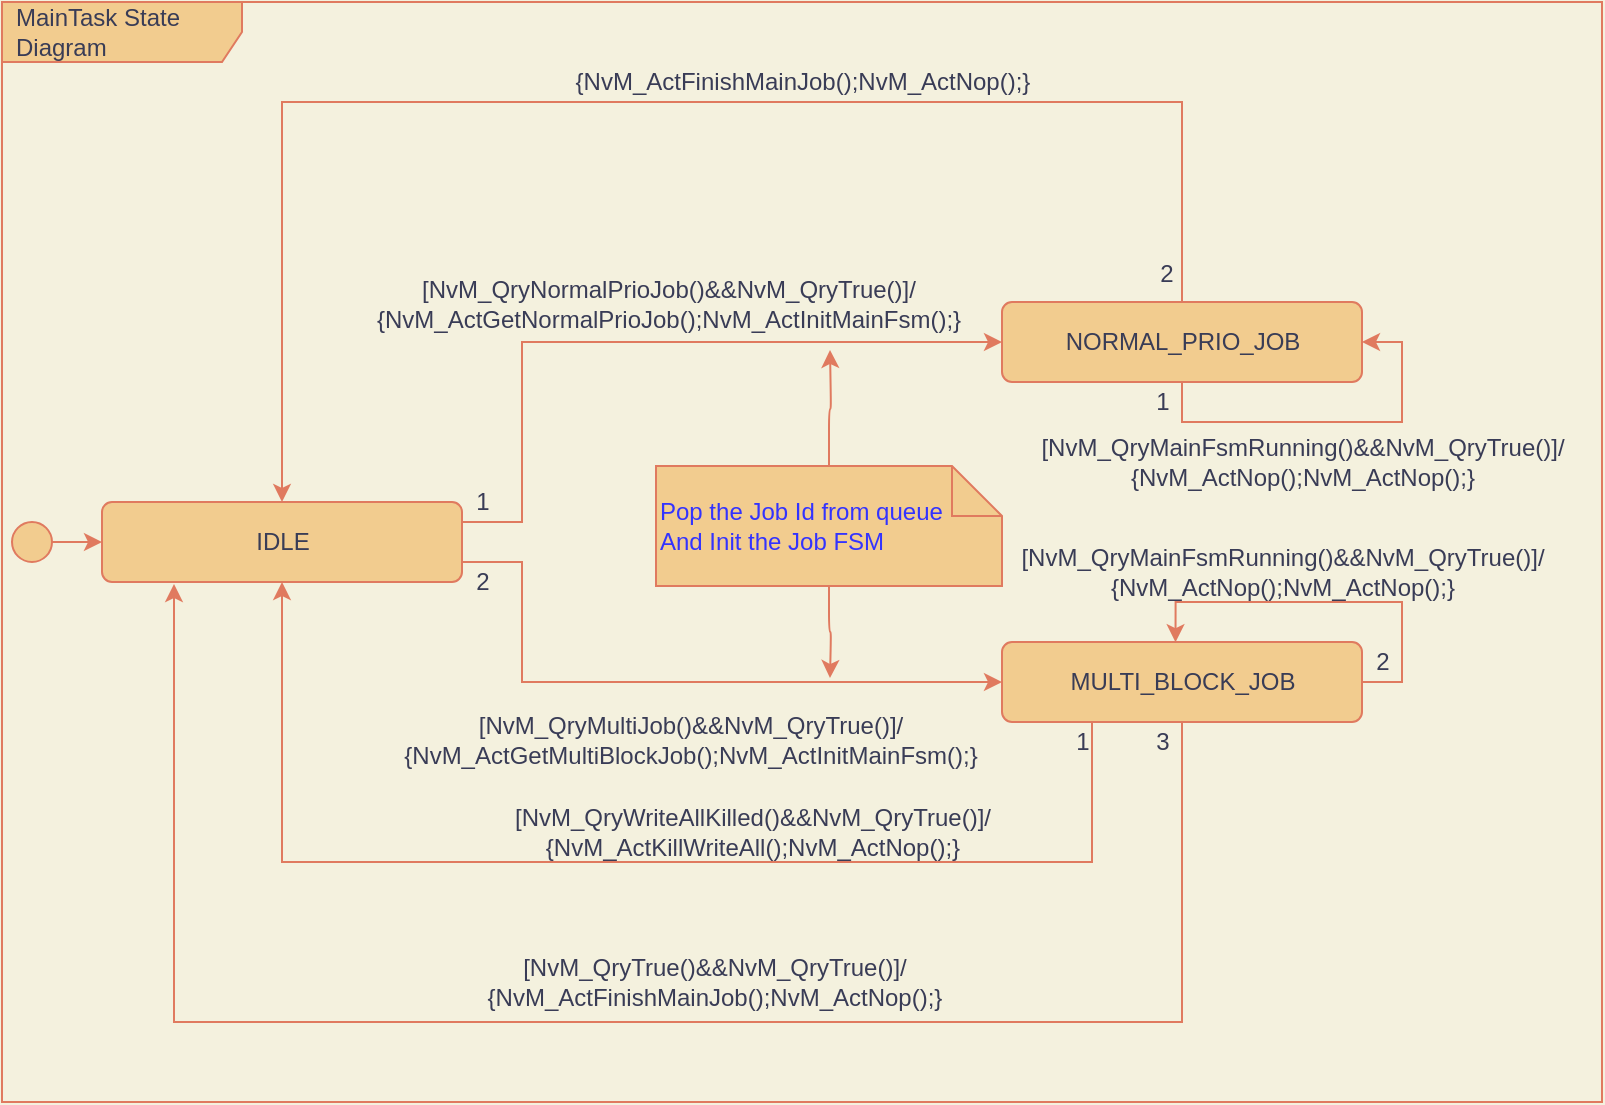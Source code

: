 <mxfile>
    <diagram id="uG6v9C_DAl3AwAriqZ8_" name="MainTaskState">
        <mxGraphModel dx="1566" dy="2212" grid="0" gridSize="10" guides="1" tooltips="1" connect="1" arrows="1" fold="1" page="1" pageScale="1" pageWidth="850" pageHeight="1400" background="#F4F1DE" math="0" shadow="0">
            <root>
                <mxCell id="F0VhMpKQ809ujcyaHpOU-0"/>
                <mxCell id="F0VhMpKQ809ujcyaHpOU-1" parent="F0VhMpKQ809ujcyaHpOU-0"/>
                <mxCell id="4gytgTmIM42XzVyiSyxZ-24" value="MainTask State Diagram" style="shape=umlFrame;whiteSpace=wrap;html=1;width=120;height=30;boundedLbl=1;verticalAlign=middle;align=left;spacingLeft=5;fontSize=12;fillColor=#F2CC8F;strokeColor=#E07A5F;fontColor=#393C56;" parent="F0VhMpKQ809ujcyaHpOU-1" vertex="1">
                    <mxGeometry x="30" y="-1360" width="800" height="550" as="geometry"/>
                </mxCell>
                <mxCell id="4gytgTmIM42XzVyiSyxZ-0" style="edgeStyle=orthogonalEdgeStyle;rounded=0;orthogonalLoop=1;jettySize=auto;html=1;exitX=0.5;exitY=0;exitDx=0;exitDy=0;entryX=0.5;entryY=0;entryDx=0;entryDy=0;fontSize=12;fillColor=#F2CC8F;strokeColor=#E07A5F;fontColor=#393C56;labelBackgroundColor=#F4F1DE;" parent="F0VhMpKQ809ujcyaHpOU-1" source="4gytgTmIM42XzVyiSyxZ-3" target="4gytgTmIM42XzVyiSyxZ-14" edge="1">
                    <mxGeometry relative="1" as="geometry">
                        <Array as="points">
                            <mxPoint x="620" y="-1310"/>
                            <mxPoint x="170" y="-1310"/>
                        </Array>
                    </mxGeometry>
                </mxCell>
                <mxCell id="4gytgTmIM42XzVyiSyxZ-1" value="&lt;div&gt;{NvM_ActFinishMainJob();NvM_ActNop();}&lt;/div&gt;" style="edgeLabel;html=1;align=center;verticalAlign=middle;resizable=0;points=[];fontSize=12;fontColor=#393C56;labelBackgroundColor=#F4F1DE;" parent="4gytgTmIM42XzVyiSyxZ-0" vertex="1" connectable="0">
                    <mxGeometry x="-0.213" relative="1" as="geometry">
                        <mxPoint x="5" y="-10" as="offset"/>
                    </mxGeometry>
                </mxCell>
                <mxCell id="4gytgTmIM42XzVyiSyxZ-2" value="2" style="edgeLabel;html=1;align=center;verticalAlign=middle;resizable=0;points=[];fontSize=12;fontColor=#393C56;labelBackgroundColor=#F4F1DE;" parent="4gytgTmIM42XzVyiSyxZ-0" vertex="1" connectable="0">
                    <mxGeometry x="-0.963" y="2" relative="1" as="geometry">
                        <mxPoint x="-6" as="offset"/>
                    </mxGeometry>
                </mxCell>
                <mxCell id="4gytgTmIM42XzVyiSyxZ-3" value="NORMAL_PRIO_JOB" style="html=1;align=center;verticalAlign=middle;rounded=1;absoluteArcSize=1;arcSize=10;dashed=0;fillColor=#F2CC8F;strokeColor=#E07A5F;fontColor=#393C56;" parent="F0VhMpKQ809ujcyaHpOU-1" vertex="1">
                    <mxGeometry x="530" y="-1210" width="180" height="40" as="geometry"/>
                </mxCell>
                <mxCell id="4gytgTmIM42XzVyiSyxZ-4" style="edgeStyle=orthogonalEdgeStyle;rounded=0;orthogonalLoop=1;jettySize=auto;html=1;exitX=0.25;exitY=1;exitDx=0;exitDy=0;entryX=0.5;entryY=1;entryDx=0;entryDy=0;fontSize=12;fillColor=#F2CC8F;strokeColor=#E07A5F;fontColor=#393C56;labelBackgroundColor=#F4F1DE;" parent="F0VhMpKQ809ujcyaHpOU-1" source="4gytgTmIM42XzVyiSyxZ-7" target="4gytgTmIM42XzVyiSyxZ-14" edge="1">
                    <mxGeometry relative="1" as="geometry">
                        <Array as="points">
                            <mxPoint x="575" y="-930"/>
                            <mxPoint x="170" y="-930"/>
                        </Array>
                    </mxGeometry>
                </mxCell>
                <mxCell id="4gytgTmIM42XzVyiSyxZ-5" style="edgeStyle=orthogonalEdgeStyle;rounded=0;orthogonalLoop=1;jettySize=auto;html=1;exitX=0.5;exitY=1;exitDx=0;exitDy=0;entryX=0.2;entryY=1.025;entryDx=0;entryDy=0;entryPerimeter=0;fontSize=12;fillColor=#F2CC8F;strokeColor=#E07A5F;fontColor=#393C56;labelBackgroundColor=#F4F1DE;" parent="F0VhMpKQ809ujcyaHpOU-1" source="4gytgTmIM42XzVyiSyxZ-7" target="4gytgTmIM42XzVyiSyxZ-14" edge="1">
                    <mxGeometry relative="1" as="geometry">
                        <Array as="points">
                            <mxPoint x="620" y="-850"/>
                            <mxPoint x="116" y="-850"/>
                        </Array>
                    </mxGeometry>
                </mxCell>
                <mxCell id="4gytgTmIM42XzVyiSyxZ-6" value="&lt;div&gt;[NvM_QryTrue()&amp;amp;&amp;amp;NvM_QryTrue()]/&lt;/div&gt;&lt;div&gt;{NvM_ActFinishMainJob();NvM_ActNop();}&lt;/div&gt;" style="edgeLabel;html=1;align=center;verticalAlign=middle;resizable=0;points=[];fontSize=12;fontColor=#393C56;labelBackgroundColor=#F4F1DE;" parent="4gytgTmIM42XzVyiSyxZ-5" vertex="1" connectable="0">
                    <mxGeometry x="-0.12" y="-2" relative="1" as="geometry">
                        <mxPoint y="-18" as="offset"/>
                    </mxGeometry>
                </mxCell>
                <mxCell id="4gytgTmIM42XzVyiSyxZ-7" value="MULTI_BLOCK_JOB" style="html=1;align=center;verticalAlign=middle;rounded=1;absoluteArcSize=1;arcSize=10;dashed=0;fillColor=#F2CC8F;strokeColor=#E07A5F;fontColor=#393C56;" parent="F0VhMpKQ809ujcyaHpOU-1" vertex="1">
                    <mxGeometry x="530" y="-1040" width="180" height="40" as="geometry"/>
                </mxCell>
                <mxCell id="4gytgTmIM42XzVyiSyxZ-8" style="edgeStyle=orthogonalEdgeStyle;rounded=0;orthogonalLoop=1;jettySize=auto;html=1;exitX=1;exitY=0.25;exitDx=0;exitDy=0;entryX=0;entryY=0.5;entryDx=0;entryDy=0;fontSize=12;fillColor=#F2CC8F;strokeColor=#E07A5F;fontColor=#393C56;labelBackgroundColor=#F4F1DE;" parent="F0VhMpKQ809ujcyaHpOU-1" source="4gytgTmIM42XzVyiSyxZ-14" target="4gytgTmIM42XzVyiSyxZ-3" edge="1">
                    <mxGeometry relative="1" as="geometry">
                        <Array as="points">
                            <mxPoint x="290" y="-1100"/>
                            <mxPoint x="290" y="-1190"/>
                        </Array>
                    </mxGeometry>
                </mxCell>
                <mxCell id="4gytgTmIM42XzVyiSyxZ-9" value="&lt;div&gt;[NvM_QryNormalPrioJob()&amp;amp;&amp;amp;NvM_QryTrue()]/&lt;br&gt;&lt;/div&gt;&lt;div&gt;{NvM_ActGetNormalPrioJob();NvM_ActInitMainFsm();}&lt;/div&gt;" style="edgeLabel;html=1;align=center;verticalAlign=middle;resizable=0;points=[];fontSize=12;fontColor=#393C56;labelBackgroundColor=#F4F1DE;" parent="4gytgTmIM42XzVyiSyxZ-8" vertex="1" connectable="0">
                    <mxGeometry x="0.348" relative="1" as="geometry">
                        <mxPoint x="-50" y="-19" as="offset"/>
                    </mxGeometry>
                </mxCell>
                <mxCell id="4gytgTmIM42XzVyiSyxZ-10" value="1" style="edgeLabel;html=1;align=center;verticalAlign=middle;resizable=0;points=[];fontSize=12;fontColor=#393C56;labelBackgroundColor=#F4F1DE;" parent="4gytgTmIM42XzVyiSyxZ-8" vertex="1" connectable="0">
                    <mxGeometry x="-0.856" relative="1" as="geometry">
                        <mxPoint x="-16" y="-10" as="offset"/>
                    </mxGeometry>
                </mxCell>
                <mxCell id="4gytgTmIM42XzVyiSyxZ-11" style="edgeStyle=orthogonalEdgeStyle;rounded=0;orthogonalLoop=1;jettySize=auto;html=1;exitX=1;exitY=0.75;exitDx=0;exitDy=0;entryX=0;entryY=0.5;entryDx=0;entryDy=0;fontSize=12;fillColor=#F2CC8F;strokeColor=#E07A5F;fontColor=#393C56;labelBackgroundColor=#F4F1DE;" parent="F0VhMpKQ809ujcyaHpOU-1" source="4gytgTmIM42XzVyiSyxZ-14" target="4gytgTmIM42XzVyiSyxZ-7" edge="1">
                    <mxGeometry relative="1" as="geometry">
                        <Array as="points">
                            <mxPoint x="290" y="-1080"/>
                            <mxPoint x="290" y="-1020"/>
                        </Array>
                    </mxGeometry>
                </mxCell>
                <mxCell id="4gytgTmIM42XzVyiSyxZ-12" value="&lt;div&gt;&lt;br&gt;&lt;/div&gt;&lt;div&gt;[NvM_QryMultiJob()&amp;amp;&amp;amp;NvM_QryTrue()]/&lt;/div&gt;&lt;div&gt;{NvM_ActGetMultiBlockJob();NvM_ActInitMainFsm();}&lt;/div&gt;" style="edgeLabel;html=1;align=center;verticalAlign=middle;resizable=0;points=[];fontSize=12;fontColor=#393C56;labelBackgroundColor=#F4F1DE;" parent="4gytgTmIM42XzVyiSyxZ-11" vertex="1" connectable="0">
                    <mxGeometry x="-0.018" y="-1" relative="1" as="geometry">
                        <mxPoint x="12" y="21" as="offset"/>
                    </mxGeometry>
                </mxCell>
                <mxCell id="4gytgTmIM42XzVyiSyxZ-13" value="2" style="edgeLabel;html=1;align=center;verticalAlign=middle;resizable=0;points=[];fontSize=12;fontColor=#393C56;labelBackgroundColor=#F4F1DE;" parent="4gytgTmIM42XzVyiSyxZ-11" vertex="1" connectable="0">
                    <mxGeometry x="-0.836" relative="1" as="geometry">
                        <mxPoint x="-17" y="10" as="offset"/>
                    </mxGeometry>
                </mxCell>
                <mxCell id="4gytgTmIM42XzVyiSyxZ-14" value="IDLE" style="html=1;align=center;verticalAlign=middle;rounded=1;absoluteArcSize=1;arcSize=10;dashed=0;fillColor=#F2CC8F;strokeColor=#E07A5F;fontColor=#393C56;" parent="F0VhMpKQ809ujcyaHpOU-1" vertex="1">
                    <mxGeometry x="80" y="-1110" width="180" height="40" as="geometry"/>
                </mxCell>
                <mxCell id="4gytgTmIM42XzVyiSyxZ-15" style="edgeStyle=orthogonalEdgeStyle;rounded=0;orthogonalLoop=1;jettySize=auto;html=1;exitX=0.5;exitY=1;exitDx=0;exitDy=0;entryX=1;entryY=0.5;entryDx=0;entryDy=0;fontSize=12;fillColor=#F2CC8F;strokeColor=#E07A5F;fontColor=#393C56;labelBackgroundColor=#F4F1DE;" parent="F0VhMpKQ809ujcyaHpOU-1" source="4gytgTmIM42XzVyiSyxZ-3" target="4gytgTmIM42XzVyiSyxZ-3" edge="1">
                    <mxGeometry relative="1" as="geometry"/>
                </mxCell>
                <mxCell id="4gytgTmIM42XzVyiSyxZ-16" value="&lt;div&gt;[NvM_QryMainFsmRunning()&amp;amp;&amp;amp;NvM_QryTrue()]/&lt;/div&gt;&lt;div&gt;{NvM_ActNop();NvM_ActNop();}&lt;/div&gt;" style="edgeLabel;html=1;align=center;verticalAlign=middle;resizable=0;points=[];fontSize=12;fontColor=#393C56;labelBackgroundColor=#F4F1DE;" parent="4gytgTmIM42XzVyiSyxZ-15" vertex="1" connectable="0">
                    <mxGeometry x="-0.4" y="-3" relative="1" as="geometry">
                        <mxPoint x="23" y="17" as="offset"/>
                    </mxGeometry>
                </mxCell>
                <mxCell id="4gytgTmIM42XzVyiSyxZ-17" value="1" style="text;html=1;align=center;verticalAlign=middle;resizable=0;points=[];autosize=1;strokeColor=none;fontSize=12;fontColor=#393C56;" parent="F0VhMpKQ809ujcyaHpOU-1" vertex="1">
                    <mxGeometry x="600" y="-1170" width="20" height="20" as="geometry"/>
                </mxCell>
                <mxCell id="4gytgTmIM42XzVyiSyxZ-18" value="&lt;div&gt;[NvM_QryWriteAllKilled()&amp;amp;&amp;amp;NvM_QryTrue()]/&lt;/div&gt;&lt;div&gt;{NvM_ActKillWriteAll();NvM_ActNop();}&lt;/div&gt;" style="text;html=1;align=center;verticalAlign=middle;resizable=0;points=[];autosize=1;strokeColor=none;fontSize=12;fontColor=#393C56;" parent="F0VhMpKQ809ujcyaHpOU-1" vertex="1">
                    <mxGeometry x="280" y="-960" width="250" height="30" as="geometry"/>
                </mxCell>
                <mxCell id="4gytgTmIM42XzVyiSyxZ-19" style="edgeStyle=orthogonalEdgeStyle;rounded=0;orthogonalLoop=1;jettySize=auto;html=1;exitX=1;exitY=0.5;exitDx=0;exitDy=0;entryX=0.482;entryY=0.003;entryDx=0;entryDy=0;entryPerimeter=0;fontSize=12;fillColor=#F2CC8F;strokeColor=#E07A5F;fontColor=#393C56;labelBackgroundColor=#F4F1DE;" parent="F0VhMpKQ809ujcyaHpOU-1" source="4gytgTmIM42XzVyiSyxZ-7" target="4gytgTmIM42XzVyiSyxZ-7" edge="1">
                    <mxGeometry relative="1" as="geometry">
                        <Array as="points">
                            <mxPoint x="730" y="-1020"/>
                            <mxPoint x="730" y="-1060"/>
                            <mxPoint x="617" y="-1060"/>
                        </Array>
                    </mxGeometry>
                </mxCell>
                <mxCell id="4gytgTmIM42XzVyiSyxZ-20" value="&lt;div&gt;[NvM_QryMainFsmRunning()&amp;amp;&amp;amp;NvM_QryTrue()]/&lt;/div&gt;&lt;div&gt;{NvM_ActNop();NvM_ActNop();}&lt;/div&gt;" style="text;html=1;align=center;verticalAlign=middle;resizable=0;points=[];autosize=1;strokeColor=none;fontSize=12;fontColor=#393C56;" parent="F0VhMpKQ809ujcyaHpOU-1" vertex="1">
                    <mxGeometry x="530" y="-1090" width="280" height="30" as="geometry"/>
                </mxCell>
                <mxCell id="4gytgTmIM42XzVyiSyxZ-21" value="1" style="text;html=1;align=center;verticalAlign=middle;resizable=0;points=[];autosize=1;strokeColor=none;fontSize=12;fontColor=#393C56;" parent="F0VhMpKQ809ujcyaHpOU-1" vertex="1">
                    <mxGeometry x="560" y="-1000" width="20" height="20" as="geometry"/>
                </mxCell>
                <mxCell id="4gytgTmIM42XzVyiSyxZ-22" value="3" style="text;html=1;align=center;verticalAlign=middle;resizable=0;points=[];autosize=1;strokeColor=none;fontSize=12;fontColor=#393C56;" parent="F0VhMpKQ809ujcyaHpOU-1" vertex="1">
                    <mxGeometry x="600" y="-1000" width="20" height="20" as="geometry"/>
                </mxCell>
                <mxCell id="4gytgTmIM42XzVyiSyxZ-23" value="2" style="text;html=1;align=center;verticalAlign=middle;resizable=0;points=[];autosize=1;strokeColor=none;fontSize=12;fontColor=#393C56;" parent="F0VhMpKQ809ujcyaHpOU-1" vertex="1">
                    <mxGeometry x="710" y="-1040" width="20" height="20" as="geometry"/>
                </mxCell>
                <mxCell id="RS2P4Wb_3uJLSVzdvwB8-2" style="edgeStyle=orthogonalEdgeStyle;curved=0;rounded=1;sketch=0;orthogonalLoop=1;jettySize=auto;html=1;exitX=1;exitY=0.5;exitDx=0;exitDy=0;entryX=0;entryY=0.5;entryDx=0;entryDy=0;fontColor=#393C56;strokeColor=#E07A5F;fillColor=#F2CC8F;" parent="F0VhMpKQ809ujcyaHpOU-1" source="RS2P4Wb_3uJLSVzdvwB8-0" target="4gytgTmIM42XzVyiSyxZ-14" edge="1">
                    <mxGeometry relative="1" as="geometry"/>
                </mxCell>
                <mxCell id="RS2P4Wb_3uJLSVzdvwB8-0" value="" style="ellipse;html=1;labelPosition=left;verticalLabelPosition=bottom;spacingBottom=10;align=right;verticalAlign=bottom;resizable=0;rounded=0;sketch=0;fontColor=#393C56;strokeColor=#E07A5F;fillColor=#F2CC8F;" parent="F0VhMpKQ809ujcyaHpOU-1" vertex="1">
                    <mxGeometry x="35" y="-1100" width="20" height="20" as="geometry"/>
                </mxCell>
                <mxCell id="EwxkCrt_NByWyAR1d3FO-1" style="edgeStyle=orthogonalEdgeStyle;curved=0;rounded=1;sketch=0;orthogonalLoop=1;jettySize=auto;html=1;exitX=0.5;exitY=0;exitDx=0;exitDy=0;exitPerimeter=0;fontColor=#393C56;strokeColor=#E07A5F;fillColor=#F2CC8F;" parent="F0VhMpKQ809ujcyaHpOU-1" source="EwxkCrt_NByWyAR1d3FO-0" edge="1">
                    <mxGeometry relative="1" as="geometry">
                        <mxPoint x="444" y="-1186" as="targetPoint"/>
                    </mxGeometry>
                </mxCell>
                <mxCell id="EwxkCrt_NByWyAR1d3FO-2" style="edgeStyle=orthogonalEdgeStyle;curved=0;rounded=1;sketch=0;orthogonalLoop=1;jettySize=auto;html=1;exitX=0.5;exitY=1;exitDx=0;exitDy=0;exitPerimeter=0;fontColor=#393C56;strokeColor=#E07A5F;fillColor=#F2CC8F;" parent="F0VhMpKQ809ujcyaHpOU-1" source="EwxkCrt_NByWyAR1d3FO-0" edge="1">
                    <mxGeometry relative="1" as="geometry">
                        <mxPoint x="444" y="-1022" as="targetPoint"/>
                    </mxGeometry>
                </mxCell>
                <mxCell id="EwxkCrt_NByWyAR1d3FO-0" value="&lt;span&gt;Pop the Job Id from queue&lt;br&gt;And Init the Job FSM&lt;/span&gt;" style="shape=note2;boundedLbl=1;whiteSpace=wrap;html=1;size=25;verticalAlign=middle;align=left;rounded=0;sketch=0;strokeColor=#E07A5F;fillColor=#F2CC8F;labelBackgroundColor=none;fontColor=#3333FF;" parent="F0VhMpKQ809ujcyaHpOU-1" vertex="1">
                    <mxGeometry x="357" y="-1128" width="173" height="60" as="geometry"/>
                </mxCell>
            </root>
        </mxGraphModel>
    </diagram>
    <diagram id="jABvIIFThDwZRqH6YTQv" name="WRITE_BLOCK">
        <mxGraphModel dx="2477" dy="812" grid="0" gridSize="10" guides="0" tooltips="1" connect="1" arrows="1" fold="0" page="0" pageScale="1" pageWidth="850" pageHeight="1400" background="#F4F1DE" math="0" shadow="0">
            <root>
                <mxCell id="vGp0ROsTJqPObG-DRIV--0"/>
                <mxCell id="vGp0ROsTJqPObG-DRIV--1" parent="vGp0ROsTJqPObG-DRIV--0"/>
                <mxCell id="f1yFBkuRGMCA2Qp98boi-1" value="WRITE_BLOCK:Job state machine" style="shape=umlFrame;whiteSpace=wrap;html=1;width=249;height=27;boundedLbl=1;verticalAlign=middle;align=left;spacingLeft=5;rounded=0;sketch=0;fontColor=#393C56;strokeColor=#E07A5F;fillColor=#F2CC8F;" parent="vGp0ROsTJqPObG-DRIV--1" vertex="1">
                    <mxGeometry x="-984" y="21" width="1980" height="1055" as="geometry"/>
                </mxCell>
                <mxCell id="f1yFBkuRGMCA2Qp98boi-13" style="edgeStyle=orthogonalEdgeStyle;curved=0;rounded=1;sketch=0;orthogonalLoop=1;jettySize=auto;html=1;exitX=0.5;exitY=1;exitDx=0;exitDy=0;entryX=0.5;entryY=0;entryDx=0;entryDy=0;fontColor=#393C56;strokeColor=#E07A5F;fillColor=#F2CC8F;labelBackgroundColor=#F4F1DE;" parent="vGp0ROsTJqPObG-DRIV--1" source="LvhZIpv82qDyTzH4OvU9-0" target="f1yFBkuRGMCA2Qp98boi-11" edge="1">
                    <mxGeometry relative="1" as="geometry"/>
                </mxCell>
                <mxCell id="f1yFBkuRGMCA2Qp98boi-22" style="edgeStyle=orthogonalEdgeStyle;curved=0;rounded=1;sketch=0;orthogonalLoop=1;jettySize=auto;html=1;exitX=0.25;exitY=1;exitDx=0;exitDy=0;entryX=0.5;entryY=0;entryDx=0;entryDy=0;fontColor=#393C56;strokeColor=#E07A5F;fillColor=#F2CC8F;labelBackgroundColor=#F4F1DE;" parent="vGp0ROsTJqPObG-DRIV--1" source="LvhZIpv82qDyTzH4OvU9-0" target="f1yFBkuRGMCA2Qp98boi-17" edge="1">
                    <mxGeometry relative="1" as="geometry"/>
                </mxCell>
                <mxCell id="f1yFBkuRGMCA2Qp98boi-24" style="edgeStyle=orthogonalEdgeStyle;curved=0;rounded=1;sketch=0;orthogonalLoop=1;jettySize=auto;html=1;exitX=0.75;exitY=1;exitDx=0;exitDy=0;entryX=0.5;entryY=0;entryDx=0;entryDy=0;fontColor=#393C56;strokeColor=#E07A5F;fillColor=#F2CC8F;labelBackgroundColor=#F4F1DE;" parent="vGp0ROsTJqPObG-DRIV--1" source="LvhZIpv82qDyTzH4OvU9-0" target="f1yFBkuRGMCA2Qp98boi-23" edge="1">
                    <mxGeometry relative="1" as="geometry"/>
                </mxCell>
                <mxCell id="LvhZIpv82qDyTzH4OvU9-0" value="&lt;span style=&quot;text-align: left&quot;&gt;WRITE_INITIAL&lt;/span&gt;" style="html=1;align=center;verticalAlign=middle;rounded=1;absoluteArcSize=1;arcSize=10;dashed=0;sketch=0;fontColor=#393C56;strokeColor=#E07A5F;fillColor=#F2CC8F;" parent="vGp0ROsTJqPObG-DRIV--1" vertex="1">
                    <mxGeometry x="160" y="250" width="140" height="40" as="geometry"/>
                </mxCell>
                <mxCell id="f1yFBkuRGMCA2Qp98boi-5" style="edgeStyle=orthogonalEdgeStyle;curved=0;rounded=1;sketch=0;orthogonalLoop=1;jettySize=auto;html=1;exitX=1;exitY=0.5;exitDx=0;exitDy=0;entryX=0;entryY=0.5;entryDx=0;entryDy=0;fontColor=#393C56;strokeColor=#E07A5F;fillColor=#F2CC8F;labelBackgroundColor=#F4F1DE;" parent="vGp0ROsTJqPObG-DRIV--1" source="f1yFBkuRGMCA2Qp98boi-4" target="LvhZIpv82qDyTzH4OvU9-0" edge="1">
                    <mxGeometry relative="1" as="geometry"/>
                </mxCell>
                <mxCell id="f1yFBkuRGMCA2Qp98boi-4" value="" style="ellipse;html=1;labelPosition=left;verticalLabelPosition=bottom;spacingBottom=10;align=right;verticalAlign=bottom;resizable=0;rounded=0;sketch=0;fontColor=#393C56;strokeColor=#E07A5F;fillColor=#F2CC8F;" parent="vGp0ROsTJqPObG-DRIV--1" vertex="1">
                    <mxGeometry x="-46" y="260" width="20" height="20" as="geometry"/>
                </mxCell>
                <mxCell id="f1yFBkuRGMCA2Qp98boi-8" style="edgeStyle=orthogonalEdgeStyle;curved=0;rounded=1;sketch=0;orthogonalLoop=1;jettySize=auto;html=1;exitX=0.75;exitY=0;exitDx=0;exitDy=0;entryX=0.25;entryY=0;entryDx=0;entryDy=0;fontColor=#393C56;strokeColor=#E07A5F;fillColor=#F2CC8F;labelBackgroundColor=#F4F1DE;" parent="vGp0ROsTJqPObG-DRIV--1" source="LvhZIpv82qDyTzH4OvU9-0" target="LvhZIpv82qDyTzH4OvU9-0" edge="1">
                    <mxGeometry relative="1" as="geometry">
                        <Array as="points">
                            <mxPoint x="265" y="220"/>
                            <mxPoint x="195" y="220"/>
                        </Array>
                    </mxGeometry>
                </mxCell>
                <mxCell id="f1yFBkuRGMCA2Qp98boi-9" value="&lt;div&gt;[NvM_QryCrcBusy()&amp;amp;&amp;amp;NvM_QryTrue()]/&lt;/div&gt;&lt;div&gt;{NvM_ActCopyNvDataToBuf();NvM_ActWait();}&lt;/div&gt;" style="text;html=1;align=center;verticalAlign=middle;resizable=0;points=[];autosize=1;strokeColor=none;fontColor=#393C56;" parent="vGp0ROsTJqPObG-DRIV--1" vertex="1">
                    <mxGeometry x="95" y="190" width="270" height="30" as="geometry"/>
                </mxCell>
                <mxCell id="f1yFBkuRGMCA2Qp98boi-10" value="1" style="text;html=1;align=center;verticalAlign=middle;resizable=0;points=[];autosize=1;strokeColor=none;fontColor=#393C56;" parent="vGp0ROsTJqPObG-DRIV--1" vertex="1">
                    <mxGeometry x="260" y="230" width="20" height="20" as="geometry"/>
                </mxCell>
                <mxCell id="CGjbf2BbhkaM5rvyOxDN-1" value="" style="edgeStyle=orthogonalEdgeStyle;rounded=0;orthogonalLoop=1;jettySize=auto;html=1;labelBackgroundColor=#F4F1DE;strokeColor=#E07A5F;fontColor=#393C56;" parent="vGp0ROsTJqPObG-DRIV--1" source="f1yFBkuRGMCA2Qp98boi-11" edge="1">
                    <mxGeometry relative="1" as="geometry">
                        <mxPoint x="230" y="740" as="targetPoint"/>
                    </mxGeometry>
                </mxCell>
                <mxCell id="f1yFBkuRGMCA2Qp98boi-11" value="&lt;div style=&quot;text-align: left&quot;&gt;&lt;span&gt;FSM_FINISHED&lt;/span&gt;&lt;/div&gt;" style="html=1;align=center;verticalAlign=middle;rounded=1;absoluteArcSize=1;arcSize=10;dashed=0;sketch=0;fontColor=#393C56;strokeColor=#E07A5F;fillColor=#F2CC8F;" parent="vGp0ROsTJqPObG-DRIV--1" vertex="1">
                    <mxGeometry x="160" y="600" width="140" height="40" as="geometry"/>
                </mxCell>
                <mxCell id="f1yFBkuRGMCA2Qp98boi-14" value="&lt;font color=&quot;#3333ff&quot;&gt;/*check if value modified */&lt;/font&gt;&lt;br&gt;[NvM_QryCRCCompMechanismSkipWrite()&amp;amp;&amp;amp;NvM_QryTrue()]/&lt;br&gt;{NvM_ActUpdateNvState();NvM_ActFinishWriteBlock();}" style="text;whiteSpace=wrap;html=1;fontColor=#393C56;" parent="vGp0ROsTJqPObG-DRIV--1" vertex="1">
                    <mxGeometry x="76" y="383" width="360" height="60" as="geometry"/>
                </mxCell>
                <mxCell id="f1yFBkuRGMCA2Qp98boi-16" value="2" style="text;html=1;align=center;verticalAlign=middle;resizable=0;points=[];autosize=1;strokeColor=none;fontColor=#393C56;" parent="vGp0ROsTJqPObG-DRIV--1" vertex="1">
                    <mxGeometry x="211" y="291" width="20" height="20" as="geometry"/>
                </mxCell>
                <mxCell id="f1yFBkuRGMCA2Qp98boi-31" style="edgeStyle=orthogonalEdgeStyle;curved=0;rounded=1;sketch=0;orthogonalLoop=1;jettySize=auto;html=1;exitX=0.5;exitY=1;exitDx=0;exitDy=0;entryX=0.5;entryY=0;entryDx=0;entryDy=0;fontColor=#393C56;strokeColor=#E07A5F;fillColor=#F2CC8F;labelBackgroundColor=#F4F1DE;" parent="vGp0ROsTJqPObG-DRIV--1" source="f1yFBkuRGMCA2Qp98boi-17" target="f1yFBkuRGMCA2Qp98boi-27" edge="1">
                    <mxGeometry relative="1" as="geometry"/>
                </mxCell>
                <mxCell id="f1yFBkuRGMCA2Qp98boi-37" style="edgeStyle=orthogonalEdgeStyle;curved=0;rounded=1;sketch=0;orthogonalLoop=1;jettySize=auto;html=1;entryX=0.5;entryY=0;entryDx=0;entryDy=0;fontColor=#393C56;strokeColor=#E07A5F;fillColor=#F2CC8F;exitX=0.196;exitY=1.013;exitDx=0;exitDy=0;exitPerimeter=0;labelBackgroundColor=#F4F1DE;" parent="vGp0ROsTJqPObG-DRIV--1" source="f1yFBkuRGMCA2Qp98boi-17" target="f1yFBkuRGMCA2Qp98boi-33" edge="1">
                    <mxGeometry relative="1" as="geometry">
                        <mxPoint x="-130" y="450" as="sourcePoint"/>
                    </mxGeometry>
                </mxCell>
                <mxCell id="f1yFBkuRGMCA2Qp98boi-42" style="edgeStyle=orthogonalEdgeStyle;curved=0;rounded=1;sketch=0;orthogonalLoop=1;jettySize=auto;html=1;exitX=0.75;exitY=1;exitDx=0;exitDy=0;entryX=0.25;entryY=0;entryDx=0;entryDy=0;fontColor=#393C56;strokeColor=#E07A5F;fillColor=#F2CC8F;labelBackgroundColor=#F4F1DE;" parent="vGp0ROsTJqPObG-DRIV--1" source="f1yFBkuRGMCA2Qp98boi-17" target="f1yFBkuRGMCA2Qp98boi-11" edge="1">
                    <mxGeometry relative="1" as="geometry"/>
                </mxCell>
                <mxCell id="f1yFBkuRGMCA2Qp98boi-17" value="&lt;div style=&quot;text-align: left&quot;&gt;WRITE_TEST_PRI_READ&lt;br&gt;&lt;/div&gt;" style="html=1;align=center;verticalAlign=middle;rounded=1;absoluteArcSize=1;arcSize=10;dashed=0;sketch=0;fontColor=#393C56;strokeColor=#E07A5F;fillColor=#F2CC8F;" parent="vGp0ROsTJqPObG-DRIV--1" vertex="1">
                    <mxGeometry x="-160" y="400" width="160" height="40" as="geometry"/>
                </mxCell>
                <mxCell id="f1yFBkuRGMCA2Qp98boi-19" value="[NvM_QryRedundantBlock()&amp;amp;&amp;amp;&lt;br&gt;NvM_QryTrue()]" style="text;html=1;align=center;verticalAlign=middle;resizable=0;points=[];autosize=1;strokeColor=none;fontColor=#393C56;" parent="vGp0ROsTJqPObG-DRIV--1" vertex="1">
                    <mxGeometry x="1" y="314" width="180" height="30" as="geometry"/>
                </mxCell>
                <mxCell id="f1yFBkuRGMCA2Qp98boi-20" value="3" style="text;html=1;align=center;verticalAlign=middle;resizable=0;points=[];autosize=1;strokeColor=none;fontColor=#393C56;" parent="vGp0ROsTJqPObG-DRIV--1" vertex="1">
                    <mxGeometry x="170" y="290" width="20" height="20" as="geometry"/>
                </mxCell>
                <mxCell id="f1yFBkuRGMCA2Qp98boi-47" style="edgeStyle=orthogonalEdgeStyle;curved=0;rounded=1;sketch=0;orthogonalLoop=1;jettySize=auto;html=1;entryX=0.75;entryY=0;entryDx=0;entryDy=0;fontColor=#393C56;strokeColor=#E07A5F;fillColor=#F2CC8F;exitX=0.131;exitY=0.978;exitDx=0;exitDy=0;exitPerimeter=0;labelBackgroundColor=#F4F1DE;" parent="vGp0ROsTJqPObG-DRIV--1" source="f1yFBkuRGMCA2Qp98boi-23" target="f1yFBkuRGMCA2Qp98boi-11" edge="1">
                    <mxGeometry relative="1" as="geometry">
                        <mxPoint x="513" y="444" as="sourcePoint"/>
                        <Array as="points">
                            <mxPoint x="511" y="444"/>
                            <mxPoint x="510" y="520"/>
                            <mxPoint x="265" y="520"/>
                        </Array>
                    </mxGeometry>
                </mxCell>
                <mxCell id="f1yFBkuRGMCA2Qp98boi-52" style="edgeStyle=orthogonalEdgeStyle;curved=0;rounded=1;sketch=0;orthogonalLoop=1;jettySize=auto;html=1;exitX=0.25;exitY=1;exitDx=0;exitDy=0;entryX=1;entryY=0.5;entryDx=0;entryDy=0;fontColor=#393C56;strokeColor=#E07A5F;fillColor=#F2CC8F;labelBackgroundColor=#F4F1DE;" parent="vGp0ROsTJqPObG-DRIV--1" source="f1yFBkuRGMCA2Qp98boi-23" target="f1yFBkuRGMCA2Qp98boi-11" edge="1">
                    <mxGeometry relative="1" as="geometry"/>
                </mxCell>
                <mxCell id="f1yFBkuRGMCA2Qp98boi-23" value="&lt;div style=&quot;text-align: left&quot;&gt;WRITE_WR_DATA_CRC_2&lt;br&gt;&lt;/div&gt;" style="html=1;align=center;verticalAlign=middle;rounded=1;absoluteArcSize=1;arcSize=10;dashed=0;sketch=0;fontColor=#393C56;strokeColor=#E07A5F;fillColor=#F2CC8F;" parent="vGp0ROsTJqPObG-DRIV--1" vertex="1">
                    <mxGeometry x="490" y="400" width="160" height="40" as="geometry"/>
                </mxCell>
                <mxCell id="f1yFBkuRGMCA2Qp98boi-25" value="{NvM_ActWriteNvBlock(),NvM_ActNop();}" style="text;html=1;align=center;verticalAlign=middle;resizable=0;points=[];autosize=1;strokeColor=none;fontColor=#393C56;" parent="vGp0ROsTJqPObG-DRIV--1" vertex="1">
                    <mxGeometry x="260" y="320" width="240" height="20" as="geometry"/>
                </mxCell>
                <mxCell id="f1yFBkuRGMCA2Qp98boi-26" value="4" style="text;html=1;align=center;verticalAlign=middle;resizable=0;points=[];autosize=1;strokeColor=none;fontColor=#393C56;" parent="vGp0ROsTJqPObG-DRIV--1" vertex="1">
                    <mxGeometry x="260" y="290" width="20" height="20" as="geometry"/>
                </mxCell>
                <mxCell id="f1yFBkuRGMCA2Qp98boi-62" style="edgeStyle=orthogonalEdgeStyle;curved=0;rounded=1;sketch=0;orthogonalLoop=1;jettySize=auto;html=1;exitX=0;exitY=0.5;exitDx=0;exitDy=0;entryX=1;entryY=0.5;entryDx=0;entryDy=0;fontColor=#393C56;strokeColor=#E07A5F;fillColor=#F2CC8F;labelBackgroundColor=#F4F1DE;" parent="vGp0ROsTJqPObG-DRIV--1" source="f1yFBkuRGMCA2Qp98boi-27" target="f1yFBkuRGMCA2Qp98boi-33" edge="1">
                    <mxGeometry relative="1" as="geometry"/>
                </mxCell>
                <mxCell id="f1yFBkuRGMCA2Qp98boi-66" style="edgeStyle=orthogonalEdgeStyle;curved=0;rounded=1;sketch=0;orthogonalLoop=1;jettySize=auto;html=1;exitX=0.25;exitY=1;exitDx=0;exitDy=0;entryX=1;entryY=1;entryDx=0;entryDy=0;fontColor=#393C56;strokeColor=#E07A5F;fillColor=#F2CC8F;labelBackgroundColor=#F4F1DE;" parent="vGp0ROsTJqPObG-DRIV--1" source="f1yFBkuRGMCA2Qp98boi-27" target="f1yFBkuRGMCA2Qp98boi-33" edge="1">
                    <mxGeometry relative="1" as="geometry">
                        <Array as="points">
                            <mxPoint x="-122" y="670"/>
                            <mxPoint x="-470" y="670"/>
                        </Array>
                    </mxGeometry>
                </mxCell>
                <mxCell id="f1yFBkuRGMCA2Qp98boi-27" value="WRITE_TEST_SEC_READ" style="html=1;align=center;verticalAlign=middle;rounded=1;absoluteArcSize=1;arcSize=10;dashed=0;sketch=0;fontColor=#393C56;strokeColor=#E07A5F;fillColor=#F2CC8F;" parent="vGp0ROsTJqPObG-DRIV--1" vertex="1">
                    <mxGeometry x="-165" y="600" width="170" height="40" as="geometry"/>
                </mxCell>
                <mxCell id="f1yFBkuRGMCA2Qp98boi-28" style="edgeStyle=orthogonalEdgeStyle;curved=0;rounded=1;sketch=0;orthogonalLoop=1;jettySize=auto;html=1;exitX=0.25;exitY=0;exitDx=0;exitDy=0;entryX=0;entryY=0.5;entryDx=0;entryDy=0;fontColor=#393C56;strokeColor=#E07A5F;fillColor=#F2CC8F;labelBackgroundColor=#F4F1DE;" parent="vGp0ROsTJqPObG-DRIV--1" source="f1yFBkuRGMCA2Qp98boi-17" target="f1yFBkuRGMCA2Qp98boi-17" edge="1">
                    <mxGeometry relative="1" as="geometry">
                        <Array as="points">
                            <mxPoint x="-120" y="380"/>
                            <mxPoint x="-230" y="380"/>
                            <mxPoint x="-230" y="420"/>
                        </Array>
                    </mxGeometry>
                </mxCell>
                <mxCell id="f1yFBkuRGMCA2Qp98boi-29" value="1" style="text;html=1;align=center;verticalAlign=middle;resizable=0;points=[];autosize=1;strokeColor=none;fontColor=#393C56;" parent="vGp0ROsTJqPObG-DRIV--1" vertex="1">
                    <mxGeometry x="-120" y="380" width="20" height="20" as="geometry"/>
                </mxCell>
                <mxCell id="f1yFBkuRGMCA2Qp98boi-30" value="[NvM_QryNvBusy()&amp;amp;&amp;amp;NvM_QryTrue()]" style="text;html=1;align=center;verticalAlign=middle;resizable=0;points=[];autosize=1;strokeColor=none;fontColor=#393C56;" parent="vGp0ROsTJqPObG-DRIV--1" vertex="1">
                    <mxGeometry x="-310" y="360" width="220" height="20" as="geometry"/>
                </mxCell>
                <mxCell id="f1yFBkuRGMCA2Qp98boi-32" value="&lt;div&gt;[NvM_QryRedundantBlock()&amp;amp;&amp;amp;NvM_QryLastResultOk()]/&lt;/div&gt;&lt;div&gt;{NvM_ActSetupOther();NvM_ActTestBlockBlank();}&lt;/div&gt;" style="text;html=1;align=center;verticalAlign=middle;resizable=0;points=[];autosize=1;strokeColor=none;fontColor=#393C56;" parent="vGp0ROsTJqPObG-DRIV--1" vertex="1">
                    <mxGeometry x="-220" y="560" width="320" height="30" as="geometry"/>
                </mxCell>
                <mxCell id="f1yFBkuRGMCA2Qp98boi-73" style="edgeStyle=orthogonalEdgeStyle;curved=0;rounded=1;sketch=0;orthogonalLoop=1;jettySize=auto;html=1;exitX=0.75;exitY=1;exitDx=0;exitDy=0;entryX=0.5;entryY=1;entryDx=0;entryDy=0;fontColor=#393C56;strokeColor=#E07A5F;fillColor=#F2CC8F;labelBackgroundColor=#F4F1DE;" parent="vGp0ROsTJqPObG-DRIV--1" source="f1yFBkuRGMCA2Qp98boi-33" target="f1yFBkuRGMCA2Qp98boi-23" edge="1">
                    <mxGeometry relative="1" as="geometry">
                        <Array as="points">
                            <mxPoint x="-512" y="780"/>
                            <mxPoint x="570" y="780"/>
                        </Array>
                    </mxGeometry>
                </mxCell>
                <mxCell id="f1yFBkuRGMCA2Qp98boi-77" style="edgeStyle=orthogonalEdgeStyle;curved=0;rounded=1;sketch=0;orthogonalLoop=1;jettySize=auto;html=1;exitX=0.5;exitY=1;exitDx=0;exitDy=0;entryX=1;entryY=1;entryDx=0;entryDy=0;fontColor=#393C56;strokeColor=#E07A5F;fillColor=#F2CC8F;labelBackgroundColor=#F4F1DE;" parent="vGp0ROsTJqPObG-DRIV--1" source="f1yFBkuRGMCA2Qp98boi-33" target="f1yFBkuRGMCA2Qp98boi-23" edge="1">
                    <mxGeometry relative="1" as="geometry">
                        <Array as="points">
                            <mxPoint x="-555" y="900"/>
                            <mxPoint x="650" y="900"/>
                        </Array>
                    </mxGeometry>
                </mxCell>
                <mxCell id="f1yFBkuRGMCA2Qp98boi-33" value="WRITE_WR_DATA_CRC_1" style="html=1;align=center;verticalAlign=middle;rounded=1;absoluteArcSize=1;arcSize=10;dashed=0;sketch=0;fontColor=#393C56;strokeColor=#E07A5F;fillColor=#F2CC8F;" parent="vGp0ROsTJqPObG-DRIV--1" vertex="1">
                    <mxGeometry x="-640" y="600" width="170" height="40" as="geometry"/>
                </mxCell>
                <mxCell id="f1yFBkuRGMCA2Qp98boi-36" value="2" style="text;html=1;align=center;verticalAlign=middle;resizable=0;points=[];autosize=1;strokeColor=none;fontColor=#393C56;" parent="vGp0ROsTJqPObG-DRIV--1" vertex="1">
                    <mxGeometry x="-100" y="440" width="20" height="20" as="geometry"/>
                </mxCell>
                <mxCell id="f1yFBkuRGMCA2Qp98boi-38" value="3" style="text;html=1;align=center;verticalAlign=middle;resizable=0;points=[];autosize=1;strokeColor=none;fontColor=#393C56;" parent="vGp0ROsTJqPObG-DRIV--1" vertex="1">
                    <mxGeometry x="-150" y="440" width="20" height="20" as="geometry"/>
                </mxCell>
                <mxCell id="f1yFBkuRGMCA2Qp98boi-40" value="&lt;div&gt;[NvM_QryRedundantBlock()&amp;amp;&amp;amp;NvM_QryTrue()]/&lt;/div&gt;&lt;div&gt;{NvM_ActWriteNvBlock();NvM_ActNop();}&lt;/div&gt;" style="text;html=1;align=center;verticalAlign=middle;resizable=0;points=[];autosize=1;strokeColor=none;fontColor=#393C56;" parent="vGp0ROsTJqPObG-DRIV--1" vertex="1">
                    <mxGeometry x="-410" y="490" width="270" height="30" as="geometry"/>
                </mxCell>
                <mxCell id="f1yFBkuRGMCA2Qp98boi-43" value="4" style="text;html=1;align=center;verticalAlign=middle;resizable=0;points=[];autosize=1;strokeColor=none;fontColor=#393C56;" parent="vGp0ROsTJqPObG-DRIV--1" vertex="1">
                    <mxGeometry x="-60" y="440" width="20" height="20" as="geometry"/>
                </mxCell>
                <mxCell id="f1yFBkuRGMCA2Qp98boi-46" value="&lt;div&gt;[NvM_QryNvBusy()&amp;amp;&amp;amp;NvM_QryTrue()]/&lt;/div&gt;&lt;div&gt;{NvM_ActWait();NvM_ActNop();}&lt;/div&gt;" style="text;html=1;align=center;verticalAlign=middle;resizable=0;points=[];autosize=1;strokeColor=none;fontColor=#393C56;" parent="vGp0ROsTJqPObG-DRIV--1" vertex="1">
                    <mxGeometry x="610" y="340" width="220" height="30" as="geometry"/>
                </mxCell>
                <mxCell id="f1yFBkuRGMCA2Qp98boi-48" style="edgeStyle=orthogonalEdgeStyle;curved=0;rounded=1;sketch=0;orthogonalLoop=1;jettySize=auto;html=1;exitX=1;exitY=0.5;exitDx=0;exitDy=0;entryX=0.878;entryY=-0.071;entryDx=0;entryDy=0;entryPerimeter=0;fontColor=#393C56;strokeColor=#E07A5F;fillColor=#F2CC8F;labelBackgroundColor=#F4F1DE;" parent="vGp0ROsTJqPObG-DRIV--1" source="f1yFBkuRGMCA2Qp98boi-23" target="f1yFBkuRGMCA2Qp98boi-23" edge="1">
                    <mxGeometry relative="1" as="geometry">
                        <Array as="points">
                            <mxPoint x="770" y="420"/>
                            <mxPoint x="770" y="370"/>
                            <mxPoint x="631" y="370"/>
                        </Array>
                    </mxGeometry>
                </mxCell>
                <mxCell id="f1yFBkuRGMCA2Qp98boi-49" value="1" style="text;html=1;align=center;verticalAlign=middle;resizable=0;points=[];autosize=1;strokeColor=none;fontColor=#393C56;" parent="vGp0ROsTJqPObG-DRIV--1" vertex="1">
                    <mxGeometry x="650" y="400" width="20" height="20" as="geometry"/>
                </mxCell>
                <mxCell id="f1yFBkuRGMCA2Qp98boi-50" value="&lt;div&gt;[NvM_QryLastResultOk()&amp;amp;&amp;amp;NvM_QryTrue()]/&lt;/div&gt;&lt;div&gt;{NvM_ActUpdateNvState();NvM_ActFinishWriteBlock();}&lt;/div&gt;" style="text;html=1;align=center;verticalAlign=middle;resizable=0;points=[];autosize=1;strokeColor=none;fontColor=#393C56;" parent="vGp0ROsTJqPObG-DRIV--1" vertex="1">
                    <mxGeometry x="240" y="490" width="310" height="30" as="geometry"/>
                </mxCell>
                <mxCell id="f1yFBkuRGMCA2Qp98boi-51" value="2" style="text;html=1;align=center;verticalAlign=middle;resizable=0;points=[];autosize=1;strokeColor=none;fontColor=#393C56;" parent="vGp0ROsTJqPObG-DRIV--1" vertex="1">
                    <mxGeometry x="490" y="440" width="20" height="20" as="geometry"/>
                </mxCell>
                <mxCell id="f1yFBkuRGMCA2Qp98boi-53" value="&lt;div&gt;[NvM_QryWriteRetriesExceeded()&amp;amp;&amp;amp;NvM_QryTrue()]/&lt;/div&gt;&lt;div&gt;{NvM_ActUpdateNvState();NvM_ActFinishWriteBlock();}&lt;/div&gt;" style="text;html=1;align=center;verticalAlign=middle;resizable=0;points=[];autosize=1;strokeColor=none;fontColor=#393C56;" parent="vGp0ROsTJqPObG-DRIV--1" vertex="1">
                    <mxGeometry x="300" y="585" width="310" height="30" as="geometry"/>
                </mxCell>
                <mxCell id="f1yFBkuRGMCA2Qp98boi-54" value="3" style="text;html=1;align=center;verticalAlign=middle;resizable=0;points=[];autosize=1;strokeColor=none;fontColor=#393C56;" parent="vGp0ROsTJqPObG-DRIV--1" vertex="1">
                    <mxGeometry x="530" y="440" width="20" height="20" as="geometry"/>
                </mxCell>
                <mxCell id="f1yFBkuRGMCA2Qp98boi-55" style="edgeStyle=orthogonalEdgeStyle;curved=0;rounded=1;sketch=0;orthogonalLoop=1;jettySize=auto;html=1;exitX=0.75;exitY=1;exitDx=0;exitDy=0;entryX=1;entryY=0.75;entryDx=0;entryDy=0;fontColor=#393C56;strokeColor=#E07A5F;fillColor=#F2CC8F;labelBackgroundColor=#F4F1DE;" parent="vGp0ROsTJqPObG-DRIV--1" source="f1yFBkuRGMCA2Qp98boi-23" target="f1yFBkuRGMCA2Qp98boi-23" edge="1">
                    <mxGeometry relative="1" as="geometry">
                        <Array as="points">
                            <mxPoint x="610" y="520"/>
                            <mxPoint x="770" y="520"/>
                            <mxPoint x="770" y="430"/>
                        </Array>
                    </mxGeometry>
                </mxCell>
                <mxCell id="f1yFBkuRGMCA2Qp98boi-56" value="4" style="text;html=1;align=center;verticalAlign=middle;resizable=0;points=[];autosize=1;strokeColor=none;fontColor=#393C56;" parent="vGp0ROsTJqPObG-DRIV--1" vertex="1">
                    <mxGeometry x="610" y="440" width="20" height="20" as="geometry"/>
                </mxCell>
                <mxCell id="f1yFBkuRGMCA2Qp98boi-57" value="{NvM_ActWriteNvBlock(),NvM_ActNop();}" style="text;html=1;align=center;verticalAlign=middle;resizable=0;points=[];autosize=1;strokeColor=none;fontColor=#393C56;" parent="vGp0ROsTJqPObG-DRIV--1" vertex="1">
                    <mxGeometry x="600" y="495" width="240" height="20" as="geometry"/>
                </mxCell>
                <mxCell id="f1yFBkuRGMCA2Qp98boi-59" style="edgeStyle=orthogonalEdgeStyle;curved=0;rounded=1;sketch=0;orthogonalLoop=1;jettySize=auto;html=1;exitX=0.75;exitY=1;exitDx=0;exitDy=0;entryX=1;entryY=0.75;entryDx=0;entryDy=0;fontColor=#393C56;strokeColor=#E07A5F;fillColor=#F2CC8F;labelBackgroundColor=#F4F1DE;" parent="vGp0ROsTJqPObG-DRIV--1" source="f1yFBkuRGMCA2Qp98boi-27" target="f1yFBkuRGMCA2Qp98boi-27" edge="1">
                    <mxGeometry relative="1" as="geometry">
                        <Array as="points">
                            <mxPoint x="-38" y="660"/>
                            <mxPoint x="70" y="660"/>
                            <mxPoint x="70" y="630"/>
                        </Array>
                    </mxGeometry>
                </mxCell>
                <mxCell id="f1yFBkuRGMCA2Qp98boi-60" value="&lt;div&gt;[NvM_QryNvBusy()&amp;amp;&amp;amp;NvM_QryTrue()]/&lt;/div&gt;&lt;div&gt;{NvM_ActWait();NvM_ActNop();}&lt;/div&gt;" style="text;html=1;align=center;verticalAlign=middle;resizable=0;points=[];autosize=1;strokeColor=none;fontColor=#393C56;" parent="vGp0ROsTJqPObG-DRIV--1" vertex="1">
                    <mxGeometry x="-60" y="660" width="220" height="30" as="geometry"/>
                </mxCell>
                <mxCell id="f1yFBkuRGMCA2Qp98boi-61" value="1" style="text;html=1;align=center;verticalAlign=middle;resizable=0;points=[];autosize=1;strokeColor=none;fontColor=#393C56;" parent="vGp0ROsTJqPObG-DRIV--1" vertex="1">
                    <mxGeometry x="-60" y="640" width="20" height="20" as="geometry"/>
                </mxCell>
                <mxCell id="f1yFBkuRGMCA2Qp98boi-63" value="&lt;div&gt;[NvM_QryLastResultOk()&amp;amp;&amp;amp;NvM_QryTrue()]/&lt;/div&gt;&lt;div&gt;{NvM_ActSetupOther();NvM_ActWriteNvBlock();}&lt;/div&gt;" style="text;html=1;align=center;verticalAlign=middle;resizable=0;points=[];autosize=1;strokeColor=none;fontColor=#393C56;" parent="vGp0ROsTJqPObG-DRIV--1" vertex="1">
                    <mxGeometry x="-460" y="590" width="280" height="30" as="geometry"/>
                </mxCell>
                <mxCell id="f1yFBkuRGMCA2Qp98boi-65" value="2" style="text;html=1;align=center;verticalAlign=middle;resizable=0;points=[];autosize=1;strokeColor=none;fontColor=#393C56;" parent="vGp0ROsTJqPObG-DRIV--1" vertex="1">
                    <mxGeometry x="-185" y="600" width="20" height="20" as="geometry"/>
                </mxCell>
                <mxCell id="f1yFBkuRGMCA2Qp98boi-67" value="&lt;div&gt;[NvM_QryTrue()&amp;amp;&amp;amp;NvM_QryTrue()]/&lt;/div&gt;&lt;div&gt;{NvM_ActWriteNvBlock();NvM_ActNop();}&lt;/div&gt;" style="text;html=1;align=center;verticalAlign=middle;resizable=0;points=[];autosize=1;strokeColor=none;fontColor=#393C56;" parent="vGp0ROsTJqPObG-DRIV--1" vertex="1">
                    <mxGeometry x="-450" y="635" width="240" height="30" as="geometry"/>
                </mxCell>
                <mxCell id="f1yFBkuRGMCA2Qp98boi-69" value="3" style="text;html=1;align=center;verticalAlign=middle;resizable=0;points=[];autosize=1;strokeColor=none;fontColor=#393C56;" parent="vGp0ROsTJqPObG-DRIV--1" vertex="1">
                    <mxGeometry x="-140" y="640" width="20" height="20" as="geometry"/>
                </mxCell>
                <mxCell id="f1yFBkuRGMCA2Qp98boi-70" style="edgeStyle=orthogonalEdgeStyle;curved=0;rounded=1;sketch=0;orthogonalLoop=1;jettySize=auto;html=1;exitX=0;exitY=0.5;exitDx=0;exitDy=0;entryX=0.25;entryY=0;entryDx=0;entryDy=0;fontColor=#393C56;strokeColor=#E07A5F;fillColor=#F2CC8F;labelBackgroundColor=#F4F1DE;" parent="vGp0ROsTJqPObG-DRIV--1" source="f1yFBkuRGMCA2Qp98boi-33" target="f1yFBkuRGMCA2Qp98boi-33" edge="1">
                    <mxGeometry relative="1" as="geometry">
                        <Array as="points">
                            <mxPoint x="-760" y="620"/>
                            <mxPoint x="-760" y="520"/>
                            <mxPoint x="-598" y="520"/>
                        </Array>
                    </mxGeometry>
                </mxCell>
                <mxCell id="f1yFBkuRGMCA2Qp98boi-71" value="&lt;div&gt;[NvM_QryNvBusy()&amp;amp;&amp;amp;NvM_QryTrue()]/&lt;/div&gt;&lt;div&gt;{NvM_ActWait();NvM_ActNop();}&lt;/div&gt;" style="text;html=1;align=center;verticalAlign=middle;resizable=0;points=[];autosize=1;strokeColor=none;fontColor=#393C56;" parent="vGp0ROsTJqPObG-DRIV--1" vertex="1">
                    <mxGeometry x="-780" y="485" width="220" height="30" as="geometry"/>
                </mxCell>
                <mxCell id="f1yFBkuRGMCA2Qp98boi-72" value="1" style="text;html=1;align=center;verticalAlign=middle;resizable=0;points=[];autosize=1;strokeColor=none;fontColor=#393C56;" parent="vGp0ROsTJqPObG-DRIV--1" vertex="1">
                    <mxGeometry x="-661" y="602" width="20" height="20" as="geometry"/>
                </mxCell>
                <mxCell id="f1yFBkuRGMCA2Qp98boi-75" value="2" style="text;html=1;align=center;verticalAlign=middle;resizable=0;points=[];autosize=1;strokeColor=none;fontColor=#393C56;" parent="vGp0ROsTJqPObG-DRIV--1" vertex="1">
                    <mxGeometry x="-510" y="640" width="20" height="20" as="geometry"/>
                </mxCell>
                <mxCell id="f1yFBkuRGMCA2Qp98boi-76" value="&lt;div&gt;[NvM_QryLastResultOk()&amp;amp;&amp;amp;NvM_QryTrue()]/&lt;/div&gt;&lt;div&gt;{NvM_ActSetupOther();NvM_ActWriteNvBlock();}&lt;/div&gt;" style="text;html=1;align=center;verticalAlign=middle;resizable=0;points=[];autosize=1;strokeColor=none;fontColor=#393C56;" parent="vGp0ROsTJqPObG-DRIV--1" vertex="1">
                    <mxGeometry x="-200" y="745" width="280" height="30" as="geometry"/>
                </mxCell>
                <mxCell id="f1yFBkuRGMCA2Qp98boi-78" value="3" style="text;html=1;align=center;verticalAlign=middle;resizable=0;points=[];autosize=1;strokeColor=none;fontColor=#393C56;" parent="vGp0ROsTJqPObG-DRIV--1" vertex="1">
                    <mxGeometry x="-550" y="640" width="20" height="20" as="geometry"/>
                </mxCell>
                <mxCell id="f1yFBkuRGMCA2Qp98boi-80" value="&lt;div&gt;[NvM_QryWriteRetriesExceeded()&amp;amp;&amp;amp;NvM_QryTrue()]/&lt;/div&gt;&lt;div&gt;{NvM_ActSetupOther();NvM_ActWriteNvBlock();}&lt;/div&gt;" style="text;html=1;align=center;verticalAlign=middle;resizable=0;points=[];autosize=1;strokeColor=none;fontColor=#393C56;" parent="vGp0ROsTJqPObG-DRIV--1" vertex="1">
                    <mxGeometry x="-208" y="864" width="297" height="32" as="geometry"/>
                </mxCell>
                <mxCell id="f1yFBkuRGMCA2Qp98boi-81" style="edgeStyle=orthogonalEdgeStyle;curved=0;rounded=1;sketch=0;orthogonalLoop=1;jettySize=auto;html=1;exitX=0.25;exitY=1;exitDx=0;exitDy=0;entryX=0;entryY=0.75;entryDx=0;entryDy=0;fontColor=#393C56;strokeColor=#E07A5F;fillColor=#F2CC8F;labelBackgroundColor=#F4F1DE;" parent="vGp0ROsTJqPObG-DRIV--1" source="f1yFBkuRGMCA2Qp98boi-33" target="f1yFBkuRGMCA2Qp98boi-33" edge="1">
                    <mxGeometry relative="1" as="geometry">
                        <Array as="points">
                            <mxPoint x="-597" y="700"/>
                            <mxPoint x="-760" y="700"/>
                            <mxPoint x="-760" y="630"/>
                        </Array>
                    </mxGeometry>
                </mxCell>
                <mxCell id="f1yFBkuRGMCA2Qp98boi-82" value="{NvM_ActWriteNvBlock(),NvM_ActNop();}" style="text;html=1;align=center;verticalAlign=middle;resizable=0;points=[];autosize=1;strokeColor=none;fontColor=#393C56;" parent="vGp0ROsTJqPObG-DRIV--1" vertex="1">
                    <mxGeometry x="-780" y="700" width="240" height="20" as="geometry"/>
                </mxCell>
                <mxCell id="f1yFBkuRGMCA2Qp98boi-83" value="4" style="text;html=1;align=center;verticalAlign=middle;resizable=0;points=[];autosize=1;strokeColor=none;fontColor=#393C56;" parent="vGp0ROsTJqPObG-DRIV--1" vertex="1">
                    <mxGeometry x="-620" y="640" width="20" height="20" as="geometry"/>
                </mxCell>
                <mxCell id="px9_cjcwIooavNUM_0Uy-1" value="&lt;font color=&quot;#3333ff&quot;&gt;/*Create Crc Job to calculate crc*/&lt;/font&gt;" style="text;html=1;align=center;verticalAlign=middle;resizable=0;points=[];autosize=1;strokeColor=none;fontColor=#393C56;" parent="vGp0ROsTJqPObG-DRIV--1" vertex="1">
                    <mxGeometry x="-30" y="249" width="190" height="18" as="geometry"/>
                </mxCell>
                <mxCell id="CGjbf2BbhkaM5rvyOxDN-2" value="" style="ellipse;html=1;shape=endState;fillColor=#F2CC8F;strokeColor=#E07A5F;fontColor=#393C56;" parent="vGp0ROsTJqPObG-DRIV--1" vertex="1">
                    <mxGeometry x="219" y="740" width="22" height="22" as="geometry"/>
                </mxCell>
            </root>
        </mxGraphModel>
    </diagram>
    <diagram id="fNHubE-WcjDKd4kwqCwI" name="READ_BLOCK">
        <mxGraphModel dx="1651" dy="812" grid="0" gridSize="10" guides="1" tooltips="1" connect="1" arrows="1" fold="1" page="0" pageScale="1" pageWidth="850" pageHeight="1400" background="#F4F1DE" math="0" shadow="0">
            <root>
                <mxCell id="90FN7MphlEFh6G6nW8YK-0"/>
                <mxCell id="90FN7MphlEFh6G6nW8YK-1" parent="90FN7MphlEFh6G6nW8YK-0"/>
                <mxCell id="LAI6_K3tzgOqiSjlZvAN-0" value="READ_BLOCK:Job state machine" style="shape=umlFrame;whiteSpace=wrap;html=1;width=208;height=27;boundedLbl=1;verticalAlign=middle;align=left;spacingLeft=5;rounded=0;sketch=0;fontColor=#393C56;strokeColor=#E07A5F;fillColor=#F2CC8F;" parent="90FN7MphlEFh6G6nW8YK-1" vertex="1">
                    <mxGeometry x="-667" y="305" width="1270" height="702" as="geometry"/>
                </mxCell>
                <mxCell id="zg9eVKR-AnrgPSKH_nbA-0" value="" style="ellipse;html=1;shape=startState;fillColor=#F2CC8F;strokeColor=#E07A5F;rounded=0;sketch=0;fontColor=#393C56;" parent="90FN7MphlEFh6G6nW8YK-1" vertex="1">
                    <mxGeometry x="-352" y="425" width="30" height="30" as="geometry"/>
                </mxCell>
                <mxCell id="zg9eVKR-AnrgPSKH_nbA-1" value="" style="edgeStyle=orthogonalEdgeStyle;html=1;verticalAlign=bottom;endArrow=open;endSize=8;strokeColor=#E07A5F;fontColor=#393C56;fillColor=#F2CC8F;entryX=0;entryY=0.5;entryDx=0;entryDy=0;labelBackgroundColor=#F4F1DE;" parent="90FN7MphlEFh6G6nW8YK-1" source="zg9eVKR-AnrgPSKH_nbA-0" target="6puw9S2q3s8JEMfKB8G4-0" edge="1">
                    <mxGeometry relative="1" as="geometry">
                        <mxPoint x="-287" y="530" as="targetPoint"/>
                    </mxGeometry>
                </mxCell>
                <mxCell id="6puw9S2q3s8JEMfKB8G4-6" style="edgeStyle=orthogonalEdgeStyle;curved=0;rounded=1;sketch=0;orthogonalLoop=1;jettySize=auto;html=1;exitX=1;exitY=1;exitDx=0;exitDy=0;entryX=1;entryY=0;entryDx=0;entryDy=0;fontColor=#393C56;strokeColor=#E07A5F;fillColor=#F2CC8F;labelBackgroundColor=#F4F1DE;" parent="90FN7MphlEFh6G6nW8YK-1" source="6puw9S2q3s8JEMfKB8G4-0" target="6puw9S2q3s8JEMfKB8G4-5" edge="1">
                    <mxGeometry relative="1" as="geometry">
                        <Array as="points">
                            <mxPoint x="368" y="460"/>
                        </Array>
                    </mxGeometry>
                </mxCell>
                <mxCell id="Q03BPk0bftiIh_6ol_gb-4" style="edgeStyle=orthogonalEdgeStyle;curved=0;rounded=1;sketch=0;orthogonalLoop=1;jettySize=auto;html=1;exitX=0.25;exitY=1;exitDx=0;exitDy=0;entryX=0.5;entryY=0;entryDx=0;entryDy=0;fontColor=#393C56;strokeColor=#E07A5F;fillColor=#F2CC8F;labelBackgroundColor=#F4F1DE;" parent="90FN7MphlEFh6G6nW8YK-1" source="6puw9S2q3s8JEMfKB8G4-0" target="Q03BPk0bftiIh_6ol_gb-3" edge="1">
                    <mxGeometry relative="1" as="geometry"/>
                </mxCell>
                <mxCell id="Q03BPk0bftiIh_6ol_gb-37" style="edgeStyle=orthogonalEdgeStyle;curved=0;rounded=1;sketch=0;orthogonalLoop=1;jettySize=auto;html=1;exitX=1;exitY=0;exitDx=0;exitDy=0;entryX=1;entryY=0.5;entryDx=0;entryDy=0;fontColor=#393C56;strokeColor=#E07A5F;fillColor=#F2CC8F;" parent="90FN7MphlEFh6G6nW8YK-1" source="6puw9S2q3s8JEMfKB8G4-0" target="Q03BPk0bftiIh_6ol_gb-0" edge="1">
                    <mxGeometry relative="1" as="geometry">
                        <Array as="points">
                            <mxPoint x="493" y="420"/>
                            <mxPoint x="493" y="840"/>
                        </Array>
                    </mxGeometry>
                </mxCell>
                <mxCell id="6puw9S2q3s8JEMfKB8G4-0" value="READ_READ_DATA" style="html=1;align=center;verticalAlign=middle;rounded=1;absoluteArcSize=1;arcSize=10;dashed=0;sketch=0;fontColor=#393C56;strokeColor=#E07A5F;fillColor=#F2CC8F;" parent="90FN7MphlEFh6G6nW8YK-1" vertex="1">
                    <mxGeometry x="-132" y="420" width="140" height="40" as="geometry"/>
                </mxCell>
                <mxCell id="6puw9S2q3s8JEMfKB8G4-1" value="{NvM_ActReadNvBlock();}" style="text;html=1;align=center;verticalAlign=middle;resizable=0;points=[];autosize=1;strokeColor=none;fontColor=#393C56;" parent="90FN7MphlEFh6G6nW8YK-1" vertex="1">
                    <mxGeometry x="-312" y="420" width="160" height="20" as="geometry"/>
                </mxCell>
                <mxCell id="6puw9S2q3s8JEMfKB8G4-2" style="edgeStyle=orthogonalEdgeStyle;curved=0;rounded=1;sketch=0;orthogonalLoop=1;jettySize=auto;html=1;exitX=0.75;exitY=0;exitDx=0;exitDy=0;entryX=0.25;entryY=0;entryDx=0;entryDy=0;fontColor=#393C56;strokeColor=#E07A5F;fillColor=#F2CC8F;labelBackgroundColor=#F4F1DE;" parent="90FN7MphlEFh6G6nW8YK-1" source="6puw9S2q3s8JEMfKB8G4-0" target="6puw9S2q3s8JEMfKB8G4-0" edge="1">
                    <mxGeometry relative="1" as="geometry">
                        <Array as="points">
                            <mxPoint x="-27" y="400"/>
                            <mxPoint x="-97" y="400"/>
                        </Array>
                    </mxGeometry>
                </mxCell>
                <mxCell id="6puw9S2q3s8JEMfKB8G4-3" value="&lt;div&gt;[NvM_QryNvBusy()&amp;amp;&amp;amp;NvM_QryTrue()]/&lt;/div&gt;&lt;div&gt;{NvM_ActWait();NvM_ActNop();}&lt;/div&gt;" style="text;html=1;align=center;verticalAlign=middle;resizable=0;points=[];autosize=1;strokeColor=none;fontColor=#393C56;" parent="90FN7MphlEFh6G6nW8YK-1" vertex="1">
                    <mxGeometry x="-172" y="370" width="220" height="30" as="geometry"/>
                </mxCell>
                <mxCell id="6puw9S2q3s8JEMfKB8G4-4" value="1" style="text;html=1;align=center;verticalAlign=middle;resizable=0;points=[];autosize=1;strokeColor=none;fontColor=#393C56;" parent="90FN7MphlEFh6G6nW8YK-1" vertex="1">
                    <mxGeometry x="-32" y="400" width="20" height="20" as="geometry"/>
                </mxCell>
                <mxCell id="Q03BPk0bftiIh_6ol_gb-14" style="edgeStyle=orthogonalEdgeStyle;curved=0;rounded=1;sketch=0;orthogonalLoop=1;jettySize=auto;html=1;exitX=0.5;exitY=1;exitDx=0;exitDy=0;entryX=1;entryY=0;entryDx=0;entryDy=0;fontColor=#393C56;strokeColor=#E07A5F;fillColor=#F2CC8F;labelBackgroundColor=#F4F1DE;" parent="90FN7MphlEFh6G6nW8YK-1" source="6puw9S2q3s8JEMfKB8G4-5" target="Q03BPk0bftiIh_6ol_gb-0" edge="1">
                    <mxGeometry relative="1" as="geometry"/>
                </mxCell>
                <mxCell id="Q03BPk0bftiIh_6ol_gb-31" style="edgeStyle=orthogonalEdgeStyle;curved=0;rounded=1;sketch=0;orthogonalLoop=1;jettySize=auto;html=1;exitX=0;exitY=0.5;exitDx=0;exitDy=0;entryX=1;entryY=0.5;entryDx=0;entryDy=0;fontColor=#393C56;strokeColor=#E07A5F;fillColor=#F2CC8F;labelBackgroundColor=#F4F1DE;" parent="90FN7MphlEFh6G6nW8YK-1" source="6puw9S2q3s8JEMfKB8G4-5" target="Q03BPk0bftiIh_6ol_gb-3" edge="1">
                    <mxGeometry relative="1" as="geometry"/>
                </mxCell>
                <mxCell id="6puw9S2q3s8JEMfKB8G4-5" value="READ_CMP_CRC" style="html=1;align=center;verticalAlign=middle;rounded=1;absoluteArcSize=1;arcSize=10;dashed=0;sketch=0;fontColor=#393C56;strokeColor=#E07A5F;fillColor=#F2CC8F;" parent="90FN7MphlEFh6G6nW8YK-1" vertex="1">
                    <mxGeometry x="228" y="575" width="140" height="40" as="geometry"/>
                </mxCell>
                <mxCell id="6puw9S2q3s8JEMfKB8G4-7" value="&lt;div&gt;[NvM_QryLastResultOk()&amp;amp;&amp;amp;NvM_QryCrcBusy()]/&lt;/div&gt;&lt;div&gt;{NvM_ActProcessCrcRead();NvM_ActWait();}&lt;/div&gt;" style="text;html=1;align=center;verticalAlign=middle;resizable=0;points=[];autosize=1;strokeColor=none;fontColor=#393C56;" parent="90FN7MphlEFh6G6nW8YK-1" vertex="1">
                    <mxGeometry x="43" y="430" width="280" height="30" as="geometry"/>
                </mxCell>
                <mxCell id="6puw9S2q3s8JEMfKB8G4-8" value="2" style="text;html=1;align=center;verticalAlign=middle;resizable=0;points=[];autosize=1;strokeColor=none;fontColor=#393C56;" parent="90FN7MphlEFh6G6nW8YK-1" vertex="1">
                    <mxGeometry x="8" y="440" width="20" height="20" as="geometry"/>
                </mxCell>
                <mxCell id="Q03BPk0bftiIh_6ol_gb-36" style="edgeStyle=orthogonalEdgeStyle;curved=0;rounded=1;sketch=0;orthogonalLoop=1;jettySize=auto;html=1;exitX=0.5;exitY=1;exitDx=0;exitDy=0;entryX=0.5;entryY=0;entryDx=0;entryDy=0;fontColor=#393C56;strokeColor=#E07A5F;fillColor=#F2CC8F;labelBackgroundColor=#F4F1DE;" parent="90FN7MphlEFh6G6nW8YK-1" source="Q03BPk0bftiIh_6ol_gb-0" target="Q03BPk0bftiIh_6ol_gb-35" edge="1">
                    <mxGeometry relative="1" as="geometry"/>
                </mxCell>
                <mxCell id="Q03BPk0bftiIh_6ol_gb-0" value="&lt;div style=&quot;text-align: left&quot;&gt;&lt;span&gt;FSM_FINISHED&lt;/span&gt;&lt;/div&gt;" style="html=1;align=center;verticalAlign=middle;rounded=1;absoluteArcSize=1;arcSize=10;dashed=0;sketch=0;fontColor=#393C56;strokeColor=#E07A5F;fillColor=#F2CC8F;" parent="90FN7MphlEFh6G6nW8YK-1" vertex="1">
                    <mxGeometry x="-132" y="820" width="140" height="40" as="geometry"/>
                </mxCell>
                <mxCell id="Q03BPk0bftiIh_6ol_gb-2" value="3" style="text;html=1;align=center;verticalAlign=middle;resizable=0;points=[];autosize=1;strokeColor=none;fontColor=#393C56;" parent="90FN7MphlEFh6G6nW8YK-1" vertex="1">
                    <mxGeometry x="28" y="400" width="20" height="20" as="geometry"/>
                </mxCell>
                <mxCell id="Q03BPk0bftiIh_6ol_gb-17" style="edgeStyle=orthogonalEdgeStyle;curved=0;rounded=1;sketch=0;orthogonalLoop=1;jettySize=auto;html=1;exitX=0.25;exitY=0;exitDx=0;exitDy=0;entryX=0;entryY=1;entryDx=0;entryDy=0;fontColor=#393C56;strokeColor=#E07A5F;fillColor=#F2CC8F;labelBackgroundColor=#F4F1DE;" parent="90FN7MphlEFh6G6nW8YK-1" source="Q03BPk0bftiIh_6ol_gb-3" target="6puw9S2q3s8JEMfKB8G4-0" edge="1">
                    <mxGeometry relative="1" as="geometry">
                        <Array as="points">
                            <mxPoint x="-297" y="500"/>
                            <mxPoint x="-132" y="500"/>
                        </Array>
                    </mxGeometry>
                </mxCell>
                <mxCell id="Q03BPk0bftiIh_6ol_gb-21" style="edgeStyle=orthogonalEdgeStyle;curved=0;rounded=1;sketch=0;orthogonalLoop=1;jettySize=auto;html=1;exitX=0.5;exitY=1;exitDx=0;exitDy=0;entryX=0.5;entryY=0;entryDx=0;entryDy=0;fontColor=#393C56;strokeColor=#E07A5F;fillColor=#F2CC8F;labelBackgroundColor=#F4F1DE;" parent="90FN7MphlEFh6G6nW8YK-1" source="Q03BPk0bftiIh_6ol_gb-3" target="Q03BPk0bftiIh_6ol_gb-20" edge="1">
                    <mxGeometry relative="1" as="geometry">
                        <Array as="points">
                            <mxPoint x="-262" y="690"/>
                            <mxPoint x="-262" y="690"/>
                        </Array>
                    </mxGeometry>
                </mxCell>
                <mxCell id="Q03BPk0bftiIh_6ol_gb-3" value="&lt;div style=&quot;text-align: left&quot;&gt;READ_IMPL_RECOV&lt;br&gt;&lt;/div&gt;" style="html=1;align=center;verticalAlign=middle;rounded=1;absoluteArcSize=1;arcSize=10;dashed=0;sketch=0;fontColor=#393C56;strokeColor=#E07A5F;fillColor=#F2CC8F;" parent="90FN7MphlEFh6G6nW8YK-1" vertex="1">
                    <mxGeometry x="-332" y="575" width="140" height="40" as="geometry"/>
                </mxCell>
                <mxCell id="Q03BPk0bftiIh_6ol_gb-5" value="4" style="text;html=1;align=center;verticalAlign=middle;resizable=0;points=[];autosize=1;strokeColor=none;fontColor=#393C56;" parent="90FN7MphlEFh6G6nW8YK-1" vertex="1">
                    <mxGeometry x="-114" y="460" width="20" height="20" as="geometry"/>
                </mxCell>
                <mxCell id="Q03BPk0bftiIh_6ol_gb-6" value="&lt;div&gt;[NvM_QryLastResultOk()&amp;amp;&amp;amp;NvM_QryTrue()]/&lt;/div&gt;&lt;div&gt;{NvM_ActValidateRam();NvM_ActFinishReadBlock();}&lt;/div&gt;" style="text;html=1;align=center;verticalAlign=middle;resizable=0;points=[];autosize=1;strokeColor=none;fontColor=#393C56;" parent="90FN7MphlEFh6G6nW8YK-1" vertex="1">
                    <mxGeometry x="93" y="380" width="300" height="30" as="geometry"/>
                </mxCell>
                <mxCell id="Q03BPk0bftiIh_6ol_gb-8" style="edgeStyle=orthogonalEdgeStyle;curved=0;rounded=1;sketch=0;orthogonalLoop=1;jettySize=auto;html=1;entryX=0.25;entryY=0;entryDx=0;entryDy=0;fontColor=#393C56;strokeColor=#E07A5F;fillColor=#F2CC8F;exitX=0.821;exitY=-0.05;exitDx=0;exitDy=0;exitPerimeter=0;labelBackgroundColor=#F4F1DE;" parent="90FN7MphlEFh6G6nW8YK-1" source="6puw9S2q3s8JEMfKB8G4-5" target="6puw9S2q3s8JEMfKB8G4-5" edge="1">
                    <mxGeometry relative="1" as="geometry">
                        <mxPoint x="340" y="520" as="sourcePoint"/>
                        <mxPoint x="218" y="520" as="targetPoint"/>
                        <Array as="points">
                            <mxPoint x="343" y="540"/>
                            <mxPoint x="263" y="540"/>
                        </Array>
                    </mxGeometry>
                </mxCell>
                <mxCell id="Q03BPk0bftiIh_6ol_gb-9" value="&lt;div&gt;[NvM_QryCrcBusy()&amp;amp;&amp;amp;NvM_QryTrue()]/&lt;/div&gt;&lt;div&gt;{NvM_ActProcessCrcRead();NvM_ActWait();}&lt;/div&gt;" style="text;html=1;align=center;verticalAlign=middle;resizable=0;points=[];autosize=1;strokeColor=none;fontColor=#393C56;" parent="90FN7MphlEFh6G6nW8YK-1" vertex="1">
                    <mxGeometry x="105" y="507" width="252" height="32" as="geometry"/>
                </mxCell>
                <mxCell id="Q03BPk0bftiIh_6ol_gb-10" value="1" style="text;html=1;align=center;verticalAlign=middle;resizable=0;points=[];autosize=1;strokeColor=none;fontColor=#393C56;" parent="90FN7MphlEFh6G6nW8YK-1" vertex="1">
                    <mxGeometry x="328" y="550" width="20" height="20" as="geometry"/>
                </mxCell>
                <mxCell id="Q03BPk0bftiIh_6ol_gb-12" value="&lt;div&gt;[NvM_QryCrcMatch()&amp;amp;&amp;amp;NvM_QryTrue()]/&lt;/div&gt;&lt;div&gt;{NvM_ActValidateRam();NvM_ActFinishReadBlock();}&lt;/div&gt;" style="text;html=1;align=center;verticalAlign=middle;resizable=0;points=[];autosize=1;strokeColor=none;fontColor=#393C56;" parent="90FN7MphlEFh6G6nW8YK-1" vertex="1">
                    <mxGeometry x="3" y="685" width="300" height="30" as="geometry"/>
                </mxCell>
                <mxCell id="Q03BPk0bftiIh_6ol_gb-13" value="2" style="text;html=1;align=center;verticalAlign=middle;resizable=0;points=[];autosize=1;strokeColor=none;fontColor=#393C56;" parent="90FN7MphlEFh6G6nW8YK-1" vertex="1">
                    <mxGeometry x="268" y="620" width="20" height="20" as="geometry"/>
                </mxCell>
                <mxCell id="Q03BPk0bftiIh_6ol_gb-18" value="&lt;div&gt;&lt;font color=&quot;#3333ff&quot;&gt;/*switch to the second block*/&lt;/font&gt;&lt;/div&gt;&lt;div&gt;[NvM_QryRedundantBlock()&amp;amp;&amp;amp;NvM_QryTrue()]/&lt;/div&gt;&lt;div&gt;{NvM_ActSetupRedundant();NvM_ActReadNvBlock();}&lt;/div&gt;" style="text;html=1;align=center;verticalAlign=middle;resizable=0;points=[];autosize=1;strokeColor=none;fontColor=#393C56;" parent="90FN7MphlEFh6G6nW8YK-1" vertex="1">
                    <mxGeometry x="-437" y="455" width="301" height="46" as="geometry"/>
                </mxCell>
                <mxCell id="Q03BPk0bftiIh_6ol_gb-19" value="1" style="text;html=1;align=center;verticalAlign=middle;resizable=0;points=[];autosize=1;strokeColor=none;fontColor=#393C56;" parent="90FN7MphlEFh6G6nW8YK-1" vertex="1">
                    <mxGeometry x="-322" y="550" width="20" height="20" as="geometry"/>
                </mxCell>
                <mxCell id="Q03BPk0bftiIh_6ol_gb-24" style="edgeStyle=orthogonalEdgeStyle;curved=0;rounded=1;sketch=0;orthogonalLoop=1;jettySize=auto;html=1;exitX=0.75;exitY=1;exitDx=0;exitDy=0;entryX=0.25;entryY=0;entryDx=0;entryDy=0;fontColor=#393C56;strokeColor=#E07A5F;fillColor=#F2CC8F;labelBackgroundColor=#F4F1DE;" parent="90FN7MphlEFh6G6nW8YK-1" source="Q03BPk0bftiIh_6ol_gb-20" target="Q03BPk0bftiIh_6ol_gb-0" edge="1">
                    <mxGeometry relative="1" as="geometry">
                        <Array as="points">
                            <mxPoint x="-227" y="800"/>
                            <mxPoint x="-97" y="800"/>
                        </Array>
                    </mxGeometry>
                </mxCell>
                <mxCell id="Q03BPk0bftiIh_6ol_gb-20" value="&lt;div style=&quot;text-align: left&quot;&gt;READ_LOAD_ROM&lt;br&gt;&lt;/div&gt;" style="html=1;align=center;verticalAlign=middle;rounded=1;absoluteArcSize=1;arcSize=10;dashed=0;sketch=0;fontColor=#393C56;strokeColor=#E07A5F;fillColor=#F2CC8F;" parent="90FN7MphlEFh6G6nW8YK-1" vertex="1">
                    <mxGeometry x="-332" y="700" width="140" height="40" as="geometry"/>
                </mxCell>
                <mxCell id="Q03BPk0bftiIh_6ol_gb-22" value="2" style="text;html=1;align=center;verticalAlign=middle;resizable=0;points=[];autosize=1;strokeColor=none;fontColor=#393C56;" parent="90FN7MphlEFh6G6nW8YK-1" vertex="1">
                    <mxGeometry x="-282" y="620" width="20" height="20" as="geometry"/>
                </mxCell>
                <mxCell id="Q03BPk0bftiIh_6ol_gb-23" value="&lt;div&gt;[NvM_QryTrue()&amp;amp;&amp;amp;NvM_QryTrue()]/&lt;/div&gt;&lt;div&gt;{NvM_ActInitRestoreBlockDefaults();NvM_ActNop();}&lt;/div&gt;" style="text;html=1;align=center;verticalAlign=middle;resizable=0;points=[];autosize=1;strokeColor=none;fontColor=#393C56;" parent="90FN7MphlEFh6G6nW8YK-1" vertex="1">
                    <mxGeometry x="-352" y="640" width="300" height="30" as="geometry"/>
                </mxCell>
                <mxCell id="Q03BPk0bftiIh_6ol_gb-25" value="&lt;div&gt;[NvM_QryTrue()&amp;amp;&amp;amp;NvM_QryTrue()]/&lt;/div&gt;&lt;div&gt;{NvM_ActFinishRestoreRomDefaults();NvM_ActFinishReadBlock();}&lt;/div&gt;" style="text;html=1;align=center;verticalAlign=middle;resizable=0;points=[];autosize=1;strokeColor=none;fontColor=#393C56;" parent="90FN7MphlEFh6G6nW8YK-1" vertex="1">
                    <mxGeometry x="-372" y="770" width="380" height="30" as="geometry"/>
                </mxCell>
                <mxCell id="Q03BPk0bftiIh_6ol_gb-27" style="edgeStyle=orthogonalEdgeStyle;curved=0;rounded=1;sketch=0;orthogonalLoop=1;jettySize=auto;html=1;exitX=0;exitY=0.25;exitDx=0;exitDy=0;entryX=0.193;entryY=1.025;entryDx=0;entryDy=0;entryPerimeter=0;fontColor=#393C56;strokeColor=#E07A5F;fillColor=#F2CC8F;labelBackgroundColor=#F4F1DE;" parent="90FN7MphlEFh6G6nW8YK-1" source="Q03BPk0bftiIh_6ol_gb-20" target="Q03BPk0bftiIh_6ol_gb-20" edge="1">
                    <mxGeometry relative="1" as="geometry">
                        <Array as="points">
                            <mxPoint x="-492" y="710"/>
                            <mxPoint x="-492" y="760"/>
                            <mxPoint x="-305" y="760"/>
                        </Array>
                    </mxGeometry>
                </mxCell>
                <mxCell id="Q03BPk0bftiIh_6ol_gb-28" value="&lt;div&gt;&lt;/div&gt;&lt;br&gt;&lt;div&gt;[NvM_QryCrcBusy()&amp;amp;&amp;amp;NvM_QryTrue()]/&lt;/div&gt;&lt;div&gt;{NvM_ActRestoreRomDefaults();NvM_ActNop();}&lt;/div&gt;" style="text;html=1;align=center;verticalAlign=middle;resizable=0;points=[];autosize=1;strokeColor=none;fontColor=#393C56;" parent="90FN7MphlEFh6G6nW8YK-1" vertex="1">
                    <mxGeometry x="-628" y="661" width="271" height="46" as="geometry"/>
                </mxCell>
                <mxCell id="Q03BPk0bftiIh_6ol_gb-29" value="1" style="text;html=1;align=center;verticalAlign=middle;resizable=0;points=[];autosize=1;strokeColor=none;fontColor=#393C56;" parent="90FN7MphlEFh6G6nW8YK-1" vertex="1">
                    <mxGeometry x="-352" y="690" width="20" height="20" as="geometry"/>
                </mxCell>
                <mxCell id="Q03BPk0bftiIh_6ol_gb-30" value="2" style="text;html=1;align=center;verticalAlign=middle;resizable=0;points=[];autosize=1;strokeColor=none;fontColor=#393C56;" parent="90FN7MphlEFh6G6nW8YK-1" vertex="1">
                    <mxGeometry x="-232" y="740" width="20" height="20" as="geometry"/>
                </mxCell>
                <mxCell id="Q03BPk0bftiIh_6ol_gb-32" value="3" style="text;html=1;align=center;verticalAlign=middle;resizable=0;points=[];autosize=1;strokeColor=none;fontColor=#393C56;" parent="90FN7MphlEFh6G6nW8YK-1" vertex="1">
                    <mxGeometry x="208" y="575" width="20" height="20" as="geometry"/>
                </mxCell>
                <mxCell id="Q03BPk0bftiIh_6ol_gb-34" value="&lt;div&gt;[NvM_QryTrue()&amp;amp;&amp;amp;NvM_QryTrue()]/&lt;/div&gt;&lt;div&gt;{NvM_ActSetReqIntegrityFailed();NvM_ActNop();}&lt;/div&gt;" style="text;html=1;align=center;verticalAlign=middle;resizable=0;points=[];autosize=1;strokeColor=none;fontColor=#393C56;" parent="90FN7MphlEFh6G6nW8YK-1" vertex="1">
                    <mxGeometry x="-90" y="563" width="280" height="30" as="geometry"/>
                </mxCell>
                <mxCell id="Q03BPk0bftiIh_6ol_gb-35" value="" style="ellipse;html=1;shape=endState;fillColor=#F2CC8F;strokeColor=#E07A5F;rounded=0;sketch=0;fontColor=#393C56;verticalAlign=middle;" parent="90FN7MphlEFh6G6nW8YK-1" vertex="1">
                    <mxGeometry x="-77" y="930" width="30" height="30" as="geometry"/>
                </mxCell>
                <mxCell id="gCngDFps6-lzs9Umnn1t-0" value="&lt;div&gt;&lt;div style=&quot;text-align: center&quot;&gt;&lt;span&gt;NvM_ActRestoreRomDefaults Create a crc job to calc crc of default data&lt;/span&gt;&lt;/div&gt;&lt;/div&gt;" style="shape=note2;boundedLbl=1;whiteSpace=wrap;html=1;size=25;verticalAlign=top;align=left;rounded=0;sketch=0;strokeColor=#E07A5F;fillColor=#F2CC8F;fontColor=#3333FF;" parent="90FN7MphlEFh6G6nW8YK-1" vertex="1">
                    <mxGeometry x="-660" y="610" width="303" height="60" as="geometry"/>
                </mxCell>
            </root>
        </mxGraphModel>
    </diagram>
    <diagram id="vVfDKOfRs0isftWwt6sy" name="RESTORE_DEFAULTS">
        <mxGraphModel dx="1273" dy="2212" grid="0" gridSize="10" guides="1" tooltips="1" connect="1" arrows="1" fold="1" page="1" pageScale="1" pageWidth="850" pageHeight="1400" background="#F4F1DE" math="0" shadow="0">
            <root>
                <mxCell id="9lv2ch4IpPVMNxCxcYWq-0"/>
                <mxCell id="9lv2ch4IpPVMNxCxcYWq-1" parent="9lv2ch4IpPVMNxCxcYWq-0"/>
                <mxCell id="6slyPmTDTrynxpdzDujU-6" value="&lt;font color=&quot;#393c56&quot;&gt;RESTORE_DEFAULTS:Job state machine&lt;/font&gt;" style="shape=umlFrame;whiteSpace=wrap;html=1;width=243;height=25;boundedLbl=1;verticalAlign=middle;align=left;spacingLeft=5;rounded=0;sketch=0;fontColor=#3333FF;strokeColor=#E07A5F;fillColor=#F2CC8F;labelBackgroundColor=none;" parent="9lv2ch4IpPVMNxCxcYWq-1" vertex="1">
                    <mxGeometry x="110" y="-1140" width="650" height="390" as="geometry"/>
                </mxCell>
                <mxCell id="PCn9PFgxn8Az6CWg2yac-2" style="edgeStyle=orthogonalEdgeStyle;curved=0;rounded=1;sketch=0;orthogonalLoop=1;jettySize=auto;html=1;exitX=0.5;exitY=1;exitDx=0;exitDy=0;entryX=0.5;entryY=0;entryDx=0;entryDy=0;fontColor=#393C56;strokeColor=#E07A5F;fillColor=#F2CC8F;labelBackgroundColor=#F4F1DE;" parent="9lv2ch4IpPVMNxCxcYWq-1" source="oef1TnuEfeCOwlNsfI17-0" target="PCn9PFgxn8Az6CWg2yac-1" edge="1">
                    <mxGeometry relative="1" as="geometry"/>
                </mxCell>
                <mxCell id="oef1TnuEfeCOwlNsfI17-0" value="RESTORE_LOAD_ROM" style="html=1;align=center;verticalAlign=middle;rounded=1;absoluteArcSize=1;arcSize=10;dashed=0;fillColor=#F2CC8F;strokeColor=#E07A5F;fontColor=#393C56;" parent="9lv2ch4IpPVMNxCxcYWq-1" vertex="1">
                    <mxGeometry x="330" y="-1050" width="180" height="40" as="geometry"/>
                </mxCell>
                <mxCell id="Gz0tsgBmHStmu53_Kyfk-0" style="edgeStyle=orthogonalEdgeStyle;curved=0;rounded=1;sketch=0;orthogonalLoop=1;jettySize=auto;html=1;exitX=0.75;exitY=0;exitDx=0;exitDy=0;entryX=0.25;entryY=0;entryDx=0;entryDy=0;fontColor=#393C56;strokeColor=#E07A5F;fillColor=#F2CC8F;labelBackgroundColor=#F4F1DE;" parent="9lv2ch4IpPVMNxCxcYWq-1" source="oef1TnuEfeCOwlNsfI17-0" target="oef1TnuEfeCOwlNsfI17-0" edge="1">
                    <mxGeometry relative="1" as="geometry">
                        <Array as="points">
                            <mxPoint x="465" y="-1070"/>
                            <mxPoint x="375" y="-1070"/>
                        </Array>
                    </mxGeometry>
                </mxCell>
                <mxCell id="Gz0tsgBmHStmu53_Kyfk-1" value="&lt;div&gt;&lt;br&gt;&lt;/div&gt;&lt;div&gt;[NvM_QryCrcBusy()&amp;amp;&amp;amp;NvM_QryTrue()]/&lt;/div&gt;&lt;div&gt;{NvM_ActRestoreRomDefaults();NvM_ActNop();}&lt;/div&gt;" style="text;html=1;align=center;verticalAlign=middle;resizable=0;points=[];autosize=1;strokeColor=none;fontColor=#393C56;" parent="9lv2ch4IpPVMNxCxcYWq-1" vertex="1">
                    <mxGeometry x="260" y="-1115" width="280" height="50" as="geometry"/>
                </mxCell>
                <mxCell id="Gz0tsgBmHStmu53_Kyfk-2" value="" style="ellipse;html=1;shape=startState;fillColor=#F2CC8F;strokeColor=#E07A5F;rounded=0;labelBackgroundColor=none;sketch=0;fontColor=#393C56;align=left;verticalAlign=middle;" parent="9lv2ch4IpPVMNxCxcYWq-1" vertex="1">
                    <mxGeometry x="140" y="-1045" width="30" height="30" as="geometry"/>
                </mxCell>
                <mxCell id="Gz0tsgBmHStmu53_Kyfk-3" value="" style="edgeStyle=orthogonalEdgeStyle;html=1;verticalAlign=bottom;endArrow=open;endSize=8;strokeColor=#E07A5F;fontColor=#393C56;fillColor=#F2CC8F;entryX=0;entryY=0.5;entryDx=0;entryDy=0;labelBackgroundColor=#F4F1DE;" parent="9lv2ch4IpPVMNxCxcYWq-1" source="Gz0tsgBmHStmu53_Kyfk-2" target="oef1TnuEfeCOwlNsfI17-0" edge="1">
                    <mxGeometry relative="1" as="geometry">
                        <mxPoint x="425" y="-760" as="targetPoint"/>
                    </mxGeometry>
                </mxCell>
                <mxCell id="wQ8n6rlaSDCeGTlxowBD-1" style="edgeStyle=orthogonalEdgeStyle;curved=0;rounded=1;sketch=0;orthogonalLoop=1;jettySize=auto;html=1;exitX=0.5;exitY=1;exitDx=0;exitDy=0;entryX=0.5;entryY=0;entryDx=0;entryDy=0;fontColor=#393C56;strokeColor=#E07A5F;fillColor=#F2CC8F;" parent="9lv2ch4IpPVMNxCxcYWq-1" source="PCn9PFgxn8Az6CWg2yac-1" target="wQ8n6rlaSDCeGTlxowBD-0" edge="1">
                    <mxGeometry relative="1" as="geometry"/>
                </mxCell>
                <mxCell id="PCn9PFgxn8Az6CWg2yac-1" value="FSM_FINISHED" style="html=1;align=center;verticalAlign=middle;rounded=1;absoluteArcSize=1;arcSize=10;dashed=0;fillColor=#F2CC8F;strokeColor=#E07A5F;fontColor=#393C56;" parent="9lv2ch4IpPVMNxCxcYWq-1" vertex="1">
                    <mxGeometry x="330" y="-900" width="180" height="40" as="geometry"/>
                </mxCell>
                <mxCell id="wQ8n6rlaSDCeGTlxowBD-0" value="" style="ellipse;html=1;shape=endState;fillColor=#F2CC8F;strokeColor=#E07A5F;rounded=0;sketch=0;fontColor=#393C56;" parent="9lv2ch4IpPVMNxCxcYWq-1" vertex="1">
                    <mxGeometry x="405" y="-790" width="30" height="30" as="geometry"/>
                </mxCell>
                <mxCell id="6slyPmTDTrynxpdzDujU-0" value="{NvM_ActFinishRestoreRomDefaults();NvM_ActNop();}" style="text;html=1;align=center;verticalAlign=middle;resizable=0;points=[];autosize=1;strokeColor=none;fontColor=#393C56;" parent="9lv2ch4IpPVMNxCxcYWq-1" vertex="1">
                    <mxGeometry x="420" y="-970" width="310" height="20" as="geometry"/>
                </mxCell>
                <mxCell id="6slyPmTDTrynxpdzDujU-1" value="1" style="text;html=1;align=center;verticalAlign=middle;resizable=0;points=[];autosize=1;strokeColor=none;fontColor=#393C56;" parent="9lv2ch4IpPVMNxCxcYWq-1" vertex="1">
                    <mxGeometry x="470" y="-1070" width="20" height="20" as="geometry"/>
                </mxCell>
                <mxCell id="6slyPmTDTrynxpdzDujU-2" value="2" style="text;html=1;align=center;verticalAlign=middle;resizable=0;points=[];autosize=1;strokeColor=none;fontColor=#393C56;" parent="9lv2ch4IpPVMNxCxcYWq-1" vertex="1">
                    <mxGeometry x="420" y="-1010" width="20" height="20" as="geometry"/>
                </mxCell>
                <mxCell id="6slyPmTDTrynxpdzDujU-5" value="Comment:&lt;br&gt;Service to restore the default data to its corresponding RAM block" style="shape=note2;boundedLbl=1;whiteSpace=wrap;html=1;size=25;verticalAlign=top;align=left;rounded=0;sketch=0;strokeColor=#E07A5F;fillColor=#F2CC8F;fontColor=#3333FF;" parent="9lv2ch4IpPVMNxCxcYWq-1" vertex="1">
                    <mxGeometry x="110" y="-825" width="220" height="75" as="geometry"/>
                </mxCell>
            </root>
        </mxGraphModel>
    </diagram>
    <diagram id="uHFDeTI3uUuPEebM1bWE" name="INVALIDATE_NV_BLOCK">
        <mxGraphModel dx="1273" dy="2212" grid="0" gridSize="10" guides="1" tooltips="1" connect="1" arrows="1" fold="1" page="1" pageScale="1" pageWidth="850" pageHeight="1400" background="#F4F1DE" math="0" shadow="0">
            <root>
                <mxCell id="Jvj902lj19mNp2MHefii-0"/>
                <mxCell id="Jvj902lj19mNp2MHefii-1" parent="Jvj902lj19mNp2MHefii-0"/>
                <mxCell id="T9Uz6MOs5ju3lBAvWbrb-16" value="INVALIDATE_NV_BLOCK:Job state machine" style="shape=umlFrame;whiteSpace=wrap;html=1;width=263;height=20;boundedLbl=1;verticalAlign=middle;align=left;spacingLeft=5;rounded=0;sketch=0;fontColor=#393C56;strokeColor=#E07A5F;fillColor=#F2CC8F;" parent="Jvj902lj19mNp2MHefii-1" vertex="1">
                    <mxGeometry x="110" y="-1360" width="700" height="370" as="geometry"/>
                </mxCell>
                <mxCell id="T9Uz6MOs5ju3lBAvWbrb-9" style="edgeStyle=orthogonalEdgeStyle;curved=0;rounded=1;sketch=0;orthogonalLoop=1;jettySize=auto;html=1;exitX=0.5;exitY=1;exitDx=0;exitDy=0;fontColor=#393C56;strokeColor=#E07A5F;fillColor=#F2CC8F;labelBackgroundColor=#F4F1DE;" parent="Jvj902lj19mNp2MHefii-1" source="blkoALbbap1kDH6Z_a-8-0" target="T9Uz6MOs5ju3lBAvWbrb-0" edge="1">
                    <mxGeometry relative="1" as="geometry"/>
                </mxCell>
                <mxCell id="blkoALbbap1kDH6Z_a-8-0" value="INVALIDATING_BLOCK" style="html=1;align=center;verticalAlign=middle;rounded=1;absoluteArcSize=1;arcSize=10;dashed=0;fillColor=#F2CC8F;strokeColor=#E07A5F;fontColor=#393C56;" parent="Jvj902lj19mNp2MHefii-1" vertex="1">
                    <mxGeometry x="300" y="-1270" width="180" height="40" as="geometry"/>
                </mxCell>
                <mxCell id="T9Uz6MOs5ju3lBAvWbrb-15" style="edgeStyle=orthogonalEdgeStyle;curved=0;rounded=1;sketch=0;orthogonalLoop=1;jettySize=auto;html=1;exitX=0.5;exitY=1;exitDx=0;exitDy=0;entryX=0.5;entryY=0;entryDx=0;entryDy=0;fontColor=#393C56;strokeColor=#E07A5F;fillColor=#F2CC8F;" parent="Jvj902lj19mNp2MHefii-1" source="T9Uz6MOs5ju3lBAvWbrb-0" target="T9Uz6MOs5ju3lBAvWbrb-14" edge="1">
                    <mxGeometry relative="1" as="geometry"/>
                </mxCell>
                <mxCell id="T9Uz6MOs5ju3lBAvWbrb-0" value="FSM_FINISHED" style="html=1;align=center;verticalAlign=middle;rounded=1;absoluteArcSize=1;arcSize=10;dashed=0;fillColor=#F2CC8F;strokeColor=#E07A5F;fontColor=#393C56;" parent="Jvj902lj19mNp2MHefii-1" vertex="1">
                    <mxGeometry x="300" y="-1140" width="180" height="40" as="geometry"/>
                </mxCell>
                <mxCell id="T9Uz6MOs5ju3lBAvWbrb-1" style="edgeStyle=orthogonalEdgeStyle;curved=0;rounded=1;sketch=0;orthogonalLoop=1;jettySize=auto;html=1;exitX=0.75;exitY=0;exitDx=0;exitDy=0;entryX=0.25;entryY=0;entryDx=0;entryDy=0;fontColor=#393C56;strokeColor=#E07A5F;fillColor=#F2CC8F;labelBackgroundColor=#F4F1DE;" parent="Jvj902lj19mNp2MHefii-1" source="blkoALbbap1kDH6Z_a-8-0" target="blkoALbbap1kDH6Z_a-8-0" edge="1">
                    <mxGeometry relative="1" as="geometry">
                        <Array as="points">
                            <mxPoint x="435" y="-1300"/>
                            <mxPoint x="345" y="-1300"/>
                        </Array>
                    </mxGeometry>
                </mxCell>
                <mxCell id="T9Uz6MOs5ju3lBAvWbrb-4" value="&lt;div&gt;[NvM_QryNvBusy()&amp;amp;&amp;amp;NvM_QryTrue()]/&lt;/div&gt;&lt;div&gt;{NvM_ActWait();NvM_ActNop();}&lt;/div&gt;" style="text;html=1;align=center;verticalAlign=middle;resizable=0;points=[];autosize=1;strokeColor=none;fontColor=#393C56;" parent="Jvj902lj19mNp2MHefii-1" vertex="1">
                    <mxGeometry x="260" y="-1330" width="220" height="30" as="geometry"/>
                </mxCell>
                <mxCell id="T9Uz6MOs5ju3lBAvWbrb-5" value="1" style="text;html=1;align=center;verticalAlign=middle;resizable=0;points=[];autosize=1;strokeColor=none;fontColor=#393C56;" parent="Jvj902lj19mNp2MHefii-1" vertex="1">
                    <mxGeometry x="430" y="-1290" width="20" height="20" as="geometry"/>
                </mxCell>
                <mxCell id="T9Uz6MOs5ju3lBAvWbrb-6" style="edgeStyle=orthogonalEdgeStyle;curved=0;rounded=1;sketch=0;orthogonalLoop=1;jettySize=auto;html=1;exitX=1;exitY=0.75;exitDx=0;exitDy=0;entryX=0.924;entryY=-0.037;entryDx=0;entryDy=0;entryPerimeter=0;fontColor=#393C56;strokeColor=#E07A5F;fillColor=#F2CC8F;labelBackgroundColor=#F4F1DE;" parent="Jvj902lj19mNp2MHefii-1" source="blkoALbbap1kDH6Z_a-8-0" target="blkoALbbap1kDH6Z_a-8-0" edge="1">
                    <mxGeometry relative="1" as="geometry">
                        <Array as="points">
                            <mxPoint x="710" y="-1240"/>
                            <mxPoint x="710" y="-1300"/>
                            <mxPoint x="466" y="-1300"/>
                        </Array>
                    </mxGeometry>
                </mxCell>
                <mxCell id="T9Uz6MOs5ju3lBAvWbrb-7" value="2" style="text;html=1;align=center;verticalAlign=middle;resizable=0;points=[];autosize=1;strokeColor=none;fontColor=#393C56;" parent="Jvj902lj19mNp2MHefii-1" vertex="1">
                    <mxGeometry x="480" y="-1260" width="20" height="20" as="geometry"/>
                </mxCell>
                <mxCell id="T9Uz6MOs5ju3lBAvWbrb-8" value="[NvM_QryLastResultOk()&amp;&amp;NvM_QryRedundantBlock()]/&#10;{NvM_ActSetupRedundant();NvM_ActInvalidateNvBlock();}" style="text;whiteSpace=wrap;html=1;fontColor=#393C56;" parent="Jvj902lj19mNp2MHefii-1" vertex="1">
                    <mxGeometry x="480" y="-1335" width="340" height="40" as="geometry"/>
                </mxCell>
                <mxCell id="T9Uz6MOs5ju3lBAvWbrb-10" value="&lt;div&gt;{NvM_ActUpdateNvState();NvM_ActFinishEraseBlock();}&lt;/div&gt;&lt;div&gt;&lt;br&gt;&lt;/div&gt;" style="text;html=1;align=center;verticalAlign=middle;resizable=0;points=[];autosize=1;strokeColor=none;fontColor=#393C56;" parent="Jvj902lj19mNp2MHefii-1" vertex="1">
                    <mxGeometry x="380" y="-1180" width="320" height="30" as="geometry"/>
                </mxCell>
                <mxCell id="T9Uz6MOs5ju3lBAvWbrb-11" value="3" style="text;html=1;align=center;verticalAlign=middle;resizable=0;points=[];autosize=1;strokeColor=none;fontColor=#393C56;" parent="Jvj902lj19mNp2MHefii-1" vertex="1">
                    <mxGeometry x="400" y="-1230" width="20" height="20" as="geometry"/>
                </mxCell>
                <mxCell id="T9Uz6MOs5ju3lBAvWbrb-12" value="" style="ellipse;html=1;shape=startState;fillColor=#F2CC8F;strokeColor=#E07A5F;rounded=0;sketch=0;fontColor=#393C56;" parent="Jvj902lj19mNp2MHefii-1" vertex="1">
                    <mxGeometry x="160" y="-1265" width="30" height="30" as="geometry"/>
                </mxCell>
                <mxCell id="T9Uz6MOs5ju3lBAvWbrb-13" value="" style="edgeStyle=orthogonalEdgeStyle;html=1;verticalAlign=bottom;endArrow=open;endSize=8;strokeColor=#E07A5F;fontColor=#393C56;fillColor=#F2CC8F;entryX=0;entryY=0.5;entryDx=0;entryDy=0;labelBackgroundColor=#F4F1DE;" parent="Jvj902lj19mNp2MHefii-1" source="T9Uz6MOs5ju3lBAvWbrb-12" target="blkoALbbap1kDH6Z_a-8-0" edge="1">
                    <mxGeometry relative="1" as="geometry">
                        <mxPoint x="175" y="-1180" as="targetPoint"/>
                    </mxGeometry>
                </mxCell>
                <mxCell id="T9Uz6MOs5ju3lBAvWbrb-14" value="" style="ellipse;html=1;shape=endState;fillColor=#F2CC8F;strokeColor=#E07A5F;rounded=0;sketch=0;fontColor=#393C56;" parent="Jvj902lj19mNp2MHefii-1" vertex="1">
                    <mxGeometry x="375" y="-1040" width="30" height="30" as="geometry"/>
                </mxCell>
            </root>
        </mxGraphModel>
    </diagram>
    <diagram id="niPBkHipDjeG8bAiyG4-" name="ERASE_BLOCK">
        <mxGraphModel dx="1273" dy="812" grid="0" gridSize="10" guides="1" tooltips="1" connect="1" arrows="1" fold="1" page="1" pageScale="1" pageWidth="850" pageHeight="1400" background="#F4F1DE" math="0" shadow="0">
            <root>
                <mxCell id="tfY7XlX49qjwbu2kcnLf-0"/>
                <mxCell id="tfY7XlX49qjwbu2kcnLf-1" parent="tfY7XlX49qjwbu2kcnLf-0"/>
                <mxCell id="ZrglLuMKnWigBc-_PF6O-0" value="ERASE_BLOCK:Job state machine" style="shape=umlFrame;whiteSpace=wrap;html=1;width=204;height=28;boundedLbl=1;verticalAlign=middle;align=left;spacingLeft=5;rounded=0;sketch=0;fontColor=#393C56;strokeColor=#E07A5F;fillColor=#F2CC8F;" parent="tfY7XlX49qjwbu2kcnLf-1" vertex="1">
                    <mxGeometry x="40" y="96" width="800" height="449" as="geometry"/>
                </mxCell>
                <mxCell id="KCpiFYw1Gcr9kPA8u7qk-8" style="edgeStyle=orthogonalEdgeStyle;curved=0;rounded=1;sketch=0;orthogonalLoop=1;jettySize=auto;html=1;exitX=1;exitY=0.75;exitDx=0;exitDy=0;fontColor=#393C56;strokeColor=#E07A5F;fillColor=#F2CC8F;entryX=1;entryY=0.25;entryDx=0;entryDy=0;" parent="tfY7XlX49qjwbu2kcnLf-1" source="KCpiFYw1Gcr9kPA8u7qk-0" target="KCpiFYw1Gcr9kPA8u7qk-0" edge="1">
                    <mxGeometry relative="1" as="geometry">
                        <mxPoint x="483" y="221" as="targetPoint"/>
                        <Array as="points">
                            <mxPoint x="787" y="238"/>
                            <mxPoint x="787" y="218"/>
                        </Array>
                    </mxGeometry>
                </mxCell>
                <mxCell id="_9U3ZuGp1eMXRU8hvnDK-2" style="edgeStyle=orthogonalEdgeStyle;curved=0;rounded=1;sketch=0;orthogonalLoop=1;jettySize=auto;html=1;exitX=0.5;exitY=1;exitDx=0;exitDy=0;entryX=0.5;entryY=0;entryDx=0;entryDy=0;fontColor=#393C56;strokeColor=#E07A5F;fillColor=#F2CC8F;" parent="tfY7XlX49qjwbu2kcnLf-1" source="KCpiFYw1Gcr9kPA8u7qk-0" target="_9U3ZuGp1eMXRU8hvnDK-0" edge="1">
                    <mxGeometry relative="1" as="geometry"/>
                </mxCell>
                <mxCell id="KCpiFYw1Gcr9kPA8u7qk-0" value="ERASE_ERASE_BLOCK" style="html=1;align=center;verticalAlign=middle;rounded=1;absoluteArcSize=1;arcSize=10;dashed=0;sketch=0;fontColor=#393C56;strokeColor=#E07A5F;fillColor=#F2CC8F;" parent="tfY7XlX49qjwbu2kcnLf-1" vertex="1">
                    <mxGeometry x="333" y="208" width="140" height="40" as="geometry"/>
                </mxCell>
                <mxCell id="KCpiFYw1Gcr9kPA8u7qk-1" value="" style="ellipse;html=1;shape=startState;fillColor=#F2CC8F;strokeColor=#E07A5F;rounded=0;sketch=0;fontColor=#393C56;verticalAlign=middle;" parent="tfY7XlX49qjwbu2kcnLf-1" vertex="1">
                    <mxGeometry x="106" y="213" width="30" height="30" as="geometry"/>
                </mxCell>
                <mxCell id="KCpiFYw1Gcr9kPA8u7qk-2" value="" style="edgeStyle=orthogonalEdgeStyle;html=1;verticalAlign=bottom;endArrow=open;endSize=8;strokeColor=#E07A5F;fontColor=#393C56;fillColor=#F2CC8F;entryX=0;entryY=0.5;entryDx=0;entryDy=0;labelBackgroundColor=#F4F1DE;" parent="tfY7XlX49qjwbu2kcnLf-1" source="KCpiFYw1Gcr9kPA8u7qk-1" target="KCpiFYw1Gcr9kPA8u7qk-0" edge="1">
                    <mxGeometry relative="1" as="geometry">
                        <mxPoint x="204" y="303" as="targetPoint"/>
                    </mxGeometry>
                </mxCell>
                <mxCell id="KCpiFYw1Gcr9kPA8u7qk-3" value="{NvM_ActEraseNvBlock();}" style="text;html=1;align=center;verticalAlign=middle;resizable=0;points=[];autosize=1;strokeColor=none;fontColor=#393C56;" parent="tfY7XlX49qjwbu2kcnLf-1" vertex="1">
                    <mxGeometry x="158" y="206" width="153" height="18" as="geometry"/>
                </mxCell>
                <mxCell id="KCpiFYw1Gcr9kPA8u7qk-5" style="edgeStyle=orthogonalEdgeStyle;curved=0;rounded=1;sketch=0;orthogonalLoop=1;jettySize=auto;html=1;exitX=0.75;exitY=0;exitDx=0;exitDy=0;entryX=0.25;entryY=0;entryDx=0;entryDy=0;fontColor=#393C56;strokeColor=#E07A5F;fillColor=#F2CC8F;" parent="tfY7XlX49qjwbu2kcnLf-1" source="KCpiFYw1Gcr9kPA8u7qk-0" target="KCpiFYw1Gcr9kPA8u7qk-0" edge="1">
                    <mxGeometry relative="1" as="geometry">
                        <Array as="points">
                            <mxPoint x="438" y="188"/>
                            <mxPoint x="368" y="188"/>
                        </Array>
                    </mxGeometry>
                </mxCell>
                <mxCell id="KCpiFYw1Gcr9kPA8u7qk-6" value="&lt;div&gt;[NvM_QryNvBusy()&amp;amp;&amp;amp;NvM_QryTrue()]/&lt;/div&gt;&lt;div&gt;{NvM_ActWait();NvM_ActNop();}&lt;/div&gt;" style="text;html=1;align=center;verticalAlign=middle;resizable=0;points=[];autosize=1;strokeColor=none;fontColor=#393C56;" parent="tfY7XlX49qjwbu2kcnLf-1" vertex="1">
                    <mxGeometry x="264" y="154" width="219" height="32" as="geometry"/>
                </mxCell>
                <mxCell id="KCpiFYw1Gcr9kPA8u7qk-7" value="1" style="text;html=1;align=center;verticalAlign=middle;resizable=0;points=[];autosize=1;strokeColor=none;fontColor=#393C56;" parent="tfY7XlX49qjwbu2kcnLf-1" vertex="1">
                    <mxGeometry x="438" y="190" width="17" height="18" as="geometry"/>
                </mxCell>
                <mxCell id="KCpiFYw1Gcr9kPA8u7qk-9" value="[NvM_QryLastResultOk()&amp;&amp;NvM_QryRedundantBlock()]/&#10;{NvM_ActSetupRedundant();NvM_ActEraseNvBlock();}" style="text;whiteSpace=wrap;html=1;fontColor=#393C56;" parent="tfY7XlX49qjwbu2kcnLf-1" vertex="1">
                    <mxGeometry x="483.004" y="174.001" width="323" height="42" as="geometry"/>
                </mxCell>
                <mxCell id="KCpiFYw1Gcr9kPA8u7qk-10" value="2" style="text;html=1;align=center;verticalAlign=middle;resizable=0;points=[];autosize=1;strokeColor=none;fontColor=#393C56;" parent="tfY7XlX49qjwbu2kcnLf-1" vertex="1">
                    <mxGeometry x="479" y="224" width="17" height="18" as="geometry"/>
                </mxCell>
                <mxCell id="_9U3ZuGp1eMXRU8hvnDK-3" style="edgeStyle=orthogonalEdgeStyle;curved=0;rounded=1;sketch=0;orthogonalLoop=1;jettySize=auto;html=1;exitX=0.5;exitY=1;exitDx=0;exitDy=0;entryX=0.5;entryY=0;entryDx=0;entryDy=0;fontColor=#393C56;strokeColor=#E07A5F;fillColor=#F2CC8F;" parent="tfY7XlX49qjwbu2kcnLf-1" source="_9U3ZuGp1eMXRU8hvnDK-0" target="_9U3ZuGp1eMXRU8hvnDK-1" edge="1">
                    <mxGeometry relative="1" as="geometry"/>
                </mxCell>
                <mxCell id="_9U3ZuGp1eMXRU8hvnDK-0" value="&lt;div style=&quot;text-align: left&quot;&gt;&lt;span&gt;FSM_FINISHED&lt;/span&gt;&lt;/div&gt;" style="html=1;align=center;verticalAlign=middle;rounded=1;absoluteArcSize=1;arcSize=10;dashed=0;sketch=0;fontColor=#393C56;strokeColor=#E07A5F;fillColor=#F2CC8F;" parent="tfY7XlX49qjwbu2kcnLf-1" vertex="1">
                    <mxGeometry x="333" y="352" width="140" height="40" as="geometry"/>
                </mxCell>
                <mxCell id="_9U3ZuGp1eMXRU8hvnDK-1" value="" style="ellipse;html=1;shape=endState;fillColor=#F2CC8F;strokeColor=#E07A5F;fontColor=#393C56;" parent="tfY7XlX49qjwbu2kcnLf-1" vertex="1">
                    <mxGeometry x="392" y="492" width="22" height="22" as="geometry"/>
                </mxCell>
                <mxCell id="_9U3ZuGp1eMXRU8hvnDK-4" value="&lt;div&gt;{NvM_ActUpdateNvState();NvM_ActFinishEraseBlock();}&lt;/div&gt;&lt;div&gt;&lt;br&gt;&lt;/div&gt;" style="text;html=1;align=center;verticalAlign=middle;resizable=0;points=[];autosize=1;strokeColor=none;fontColor=#393C56;" parent="tfY7XlX49qjwbu2kcnLf-1" vertex="1">
                    <mxGeometry x="253" y="296" width="312" height="32" as="geometry"/>
                </mxCell>
            </root>
        </mxGraphModel>
    </diagram>
    <diagram id="m8WqdzkVWHsOAmldjY0e" name="WRITE_ALL">
        <mxGraphModel dx="1842" dy="955" grid="0" gridSize="10" guides="0" tooltips="1" connect="1" arrows="1" fold="1" page="1" pageScale="1" pageWidth="850" pageHeight="1400" background="#F4F1DE" math="0" shadow="0">
            <root>
                <mxCell id="jhzmH9sGURhkH7dmUOn7-0"/>
                <mxCell id="jhzmH9sGURhkH7dmUOn7-1" parent="jhzmH9sGURhkH7dmUOn7-0"/>
                <mxCell id="ILKrUHKVIKInBUIUbNHo-0" value="WRITE_ALL:Job state machine" style="shape=umlFrame;whiteSpace=wrap;html=1;width=183;height=25;boundedLbl=1;verticalAlign=middle;align=left;spacingLeft=5;rounded=0;sketch=0;fontColor=#393C56;strokeColor=#E07A5F;fillColor=#F2CC8F;" parent="jhzmH9sGURhkH7dmUOn7-1" vertex="1">
                    <mxGeometry x="33" y="26" width="1660" height="617" as="geometry"/>
                </mxCell>
                <mxCell id="qq8oyvFywJaDq00qT5z6-2" value="WRITE_ALL:sub-Job state machine" style="shape=umlFrame;whiteSpace=wrap;html=1;width=206;height=30;boundedLbl=1;verticalAlign=middle;align=left;spacingLeft=5;rounded=0;sketch=0;fontColor=#393C56;strokeColor=#E07A5F;fillColor=#F2CC8F;" parent="jhzmH9sGURhkH7dmUOn7-1" vertex="1">
                    <mxGeometry x="320" y="650" width="440" height="200" as="geometry"/>
                </mxCell>
                <mxCell id="NTMlEb6SdTL93X1Lcj7S-4" style="edgeStyle=orthogonalEdgeStyle;curved=0;rounded=1;sketch=0;orthogonalLoop=1;jettySize=auto;html=1;exitX=0.5;exitY=1;exitDx=0;exitDy=0;entryX=0.5;entryY=0;entryDx=0;entryDy=0;fontColor=#393C56;strokeColor=#E07A5F;fillColor=#F2CC8F;labelBackgroundColor=#F4F1DE;" parent="jhzmH9sGURhkH7dmUOn7-1" source="NTMlEb6SdTL93X1Lcj7S-2" target="NTMlEb6SdTL93X1Lcj7S-3" edge="1">
                    <mxGeometry relative="1" as="geometry"/>
                </mxCell>
                <mxCell id="NTMlEb6SdTL93X1Lcj7S-11" style="edgeStyle=orthogonalEdgeStyle;curved=0;rounded=1;sketch=0;orthogonalLoop=1;jettySize=auto;html=1;exitX=1;exitY=0.5;exitDx=0;exitDy=0;entryX=0;entryY=0.5;entryDx=0;entryDy=0;fontColor=#393C56;strokeColor=#E07A5F;fillColor=#F2CC8F;labelBackgroundColor=#F4F1DE;" parent="jhzmH9sGURhkH7dmUOn7-1" source="NTMlEb6SdTL93X1Lcj7S-2" target="NTMlEb6SdTL93X1Lcj7S-10" edge="1">
                    <mxGeometry relative="1" as="geometry"/>
                </mxCell>
                <mxCell id="NTMlEb6SdTL93X1Lcj7S-48" style="edgeStyle=orthogonalEdgeStyle;curved=0;rounded=1;sketch=0;orthogonalLoop=1;jettySize=auto;html=1;exitX=0;exitY=1;exitDx=0;exitDy=0;entryX=1;entryY=1;entryDx=0;entryDy=0;fontColor=#393C56;strokeColor=#E07A5F;fillColor=#F2CC8F;labelBackgroundColor=#F4F1DE;" parent="jhzmH9sGURhkH7dmUOn7-1" source="NTMlEb6SdTL93X1Lcj7S-2" target="NTMlEb6SdTL93X1Lcj7S-12" edge="1">
                    <mxGeometry relative="1" as="geometry"/>
                </mxCell>
                <mxCell id="NTMlEb6SdTL93X1Lcj7S-2" value="WRITEALL_PROC_BLOCK" style="html=1;align=center;verticalAlign=middle;rounded=1;absoluteArcSize=1;arcSize=10;dashed=0;sketch=0;fontColor=#393C56;strokeColor=#E07A5F;fillColor=#F2CC8F;" parent="jhzmH9sGURhkH7dmUOn7-1" vertex="1">
                    <mxGeometry x="755" y="140" width="180" height="40" as="geometry"/>
                </mxCell>
                <mxCell id="NTMlEb6SdTL93X1Lcj7S-9" style="edgeStyle=orthogonalEdgeStyle;curved=0;rounded=1;sketch=0;orthogonalLoop=1;jettySize=auto;html=1;exitX=0.5;exitY=1;exitDx=0;exitDy=0;entryX=0.5;entryY=0;entryDx=0;entryDy=0;fontColor=#393C56;strokeColor=#E07A5F;fillColor=#F2CC8F;labelBackgroundColor=#F4F1DE;" parent="jhzmH9sGURhkH7dmUOn7-1" source="NTMlEb6SdTL93X1Lcj7S-3" target="NTMlEb6SdTL93X1Lcj7S-8" edge="1">
                    <mxGeometry relative="1" as="geometry"/>
                </mxCell>
                <mxCell id="NTMlEb6SdTL93X1Lcj7S-3" value="FSM_FINISHED" style="html=1;align=center;verticalAlign=middle;rounded=1;absoluteArcSize=1;arcSize=10;dashed=0;sketch=0;fontColor=#393C56;strokeColor=#E07A5F;fillColor=#F2CC8F;" parent="jhzmH9sGURhkH7dmUOn7-1" vertex="1">
                    <mxGeometry x="775" y="445" width="140" height="40" as="geometry"/>
                </mxCell>
                <mxCell id="NTMlEb6SdTL93X1Lcj7S-5" value="&lt;div&gt;[NvM_QryCancelWriteAll()&amp;amp;&amp;amp;NvM_QryTrue()]/&lt;/div&gt;&lt;div&gt;{NvM_ActNop();NvM_ActNop();}&lt;/div&gt;" style="text;html=1;align=center;verticalAlign=middle;resizable=0;points=[];autosize=1;strokeColor=none;fontColor=#393C56;" parent="jhzmH9sGURhkH7dmUOn7-1" vertex="1">
                    <mxGeometry x="801" y="248" width="260" height="30" as="geometry"/>
                </mxCell>
                <mxCell id="NTMlEb6SdTL93X1Lcj7S-8" value="" style="ellipse;html=1;shape=endState;fillColor=#F2CC8F;strokeColor=#E07A5F;rounded=0;sketch=0;fontColor=#393C56;verticalAlign=middle;" parent="jhzmH9sGURhkH7dmUOn7-1" vertex="1">
                    <mxGeometry x="830" y="555" width="30" height="30" as="geometry"/>
                </mxCell>
                <mxCell id="NTMlEb6SdTL93X1Lcj7S-28" style="edgeStyle=orthogonalEdgeStyle;curved=0;rounded=1;sketch=0;orthogonalLoop=1;jettySize=auto;html=1;exitX=0.75;exitY=1;exitDx=0;exitDy=0;entryX=1;entryY=0.5;entryDx=0;entryDy=0;fontColor=#393C56;strokeColor=#E07A5F;fillColor=#F2CC8F;labelBackgroundColor=#F4F1DE;" parent="jhzmH9sGURhkH7dmUOn7-1" source="NTMlEb6SdTL93X1Lcj7S-10" target="NTMlEb6SdTL93X1Lcj7S-3" edge="1">
                    <mxGeometry relative="1" as="geometry"/>
                </mxCell>
                <mxCell id="NTMlEb6SdTL93X1Lcj7S-50" style="edgeStyle=orthogonalEdgeStyle;curved=0;rounded=1;sketch=0;orthogonalLoop=1;jettySize=auto;html=1;exitX=0.25;exitY=1;exitDx=0;exitDy=0;entryX=0.75;entryY=0;entryDx=0;entryDy=0;fontColor=#393C56;strokeColor=#E07A5F;fillColor=#F2CC8F;labelBackgroundColor=#F4F1DE;" parent="jhzmH9sGURhkH7dmUOn7-1" source="NTMlEb6SdTL93X1Lcj7S-10" target="NTMlEb6SdTL93X1Lcj7S-3" edge="1">
                    <mxGeometry relative="1" as="geometry">
                        <Array as="points">
                            <mxPoint x="1323" y="335"/>
                            <mxPoint x="880" y="335"/>
                        </Array>
                    </mxGeometry>
                </mxCell>
                <mxCell id="NTMlEb6SdTL93X1Lcj7S-10" value="WRITEALL_WAIT_MEMHWA" style="html=1;align=center;verticalAlign=middle;rounded=1;absoluteArcSize=1;arcSize=10;dashed=0;sketch=0;fontColor=#393C56;strokeColor=#E07A5F;fillColor=#F2CC8F;" parent="jhzmH9sGURhkH7dmUOn7-1" vertex="1">
                    <mxGeometry x="1280" y="140" width="170" height="40" as="geometry"/>
                </mxCell>
                <mxCell id="NTMlEb6SdTL93X1Lcj7S-49" style="edgeStyle=orthogonalEdgeStyle;curved=0;rounded=1;sketch=0;orthogonalLoop=1;jettySize=auto;html=1;exitX=1;exitY=0;exitDx=0;exitDy=0;entryX=0;entryY=0;entryDx=0;entryDy=0;fontColor=#393C56;strokeColor=#E07A5F;fillColor=#F2CC8F;labelBackgroundColor=#F4F1DE;" parent="jhzmH9sGURhkH7dmUOn7-1" source="NTMlEb6SdTL93X1Lcj7S-12" target="NTMlEb6SdTL93X1Lcj7S-2" edge="1">
                    <mxGeometry relative="1" as="geometry"/>
                </mxCell>
                <mxCell id="NTMlEb6SdTL93X1Lcj7S-12" value="WRITEALL_WRITE_FSM" style="html=1;align=center;verticalAlign=middle;rounded=1;absoluteArcSize=1;arcSize=10;dashed=0;sketch=0;fontColor=#393C56;strokeColor=#E07A5F;fillColor=#F2CC8F;" parent="jhzmH9sGURhkH7dmUOn7-1" vertex="1">
                    <mxGeometry x="210" y="140" width="170" height="40" as="geometry"/>
                </mxCell>
                <mxCell id="NTMlEb6SdTL93X1Lcj7S-13" value="&lt;div&gt;[NvM_QryLastBlockDone_WriteAll()&amp;amp;&amp;amp;NvM_QryTrue()]/&lt;/div&gt;&lt;div&gt;{NvM_ActNop();NvM_ActNop();}&lt;/div&gt;" style="text;html=1;align=center;verticalAlign=middle;resizable=0;points=[];autosize=1;strokeColor=none;fontColor=#393C56;" parent="jhzmH9sGURhkH7dmUOn7-1" vertex="1">
                    <mxGeometry x="967" y="130" width="310" height="30" as="geometry"/>
                </mxCell>
                <mxCell id="NTMlEb6SdTL93X1Lcj7S-14" value="2" style="text;html=1;align=center;verticalAlign=middle;resizable=0;points=[];autosize=1;strokeColor=none;fontColor=#393C56;" parent="jhzmH9sGURhkH7dmUOn7-1" vertex="1">
                    <mxGeometry x="940" y="142" width="20" height="20" as="geometry"/>
                </mxCell>
                <mxCell id="NTMlEb6SdTL93X1Lcj7S-15" value="1" style="text;html=1;align=center;verticalAlign=middle;resizable=0;points=[];autosize=1;strokeColor=none;fontColor=#393C56;" parent="jhzmH9sGURhkH7dmUOn7-1" vertex="1">
                    <mxGeometry x="840" y="185" width="20" height="20" as="geometry"/>
                </mxCell>
                <mxCell id="NTMlEb6SdTL93X1Lcj7S-17" value="&lt;div&gt;&lt;font color=&quot;#3333ff&quot;&gt;/*Start sub job*/&lt;/font&gt;&lt;/div&gt;&lt;div&gt;[NvM_QryBlockWriteAll()&amp;amp;&amp;amp;NvM_QryTrue()]/&lt;/div&gt;&lt;div&gt;{NvM_SetBlockPendingWriteAll();NvM_ActInitWriteBlockFsm();}&lt;/div&gt;" style="text;html=1;align=center;verticalAlign=middle;resizable=0;points=[];autosize=1;strokeColor=none;fontColor=#393C56;" parent="jhzmH9sGURhkH7dmUOn7-1" vertex="1">
                    <mxGeometry x="380" y="155" width="360" height="50" as="geometry"/>
                </mxCell>
                <mxCell id="NTMlEb6SdTL93X1Lcj7S-18" value="3" style="text;html=1;align=center;verticalAlign=middle;resizable=0;points=[];autosize=1;strokeColor=none;fontColor=#393C56;" parent="jhzmH9sGURhkH7dmUOn7-1" vertex="1">
                    <mxGeometry x="735" y="170" width="20" height="20" as="geometry"/>
                </mxCell>
                <mxCell id="NTMlEb6SdTL93X1Lcj7S-19" style="edgeStyle=orthogonalEdgeStyle;curved=0;rounded=1;sketch=0;orthogonalLoop=1;jettySize=auto;html=1;exitX=1;exitY=0;exitDx=0;exitDy=0;entryX=0.5;entryY=0;entryDx=0;entryDy=0;fontColor=#393C56;strokeColor=#E07A5F;fillColor=#F2CC8F;labelBackgroundColor=#F4F1DE;" parent="jhzmH9sGURhkH7dmUOn7-1" source="NTMlEb6SdTL93X1Lcj7S-2" target="NTMlEb6SdTL93X1Lcj7S-2" edge="1">
                    <mxGeometry relative="1" as="geometry">
                        <Array as="points">
                            <mxPoint x="935" y="105"/>
                            <mxPoint x="845" y="105"/>
                        </Array>
                    </mxGeometry>
                </mxCell>
                <mxCell id="NTMlEb6SdTL93X1Lcj7S-20" value="{NvM_ActSetReqSkipped(),NvM_ActInitNextBlockWriteAll();}" style="text;html=1;align=center;verticalAlign=middle;resizable=0;points=[];autosize=1;strokeColor=none;fontColor=#393C56;" parent="jhzmH9sGURhkH7dmUOn7-1" vertex="1">
                    <mxGeometry x="811" y="82" width="340" height="20" as="geometry"/>
                </mxCell>
                <mxCell id="NTMlEb6SdTL93X1Lcj7S-21" value="4" style="text;html=1;align=center;verticalAlign=middle;resizable=0;points=[];autosize=1;strokeColor=none;fontColor=#393C56;" parent="jhzmH9sGURhkH7dmUOn7-1" vertex="1">
                    <mxGeometry x="907" y="121" width="20" height="20" as="geometry"/>
                </mxCell>
                <mxCell id="NTMlEb6SdTL93X1Lcj7S-23" value="&lt;div&gt;[NvM_QryCancelWriteAll()&amp;amp;&amp;amp;NvM_QryTrue()]/&lt;/div&gt;&lt;div&gt;{NvM_ActNop();NvM_ActNop();}&lt;/div&gt;" style="text;html=1;align=center;verticalAlign=middle;resizable=0;points=[];autosize=1;strokeColor=none;fontColor=#393C56;" parent="jhzmH9sGURhkH7dmUOn7-1" vertex="1">
                    <mxGeometry x="980" y="305" width="260" height="30" as="geometry"/>
                </mxCell>
                <mxCell id="NTMlEb6SdTL93X1Lcj7S-24" value="1" style="text;html=1;align=center;verticalAlign=middle;resizable=0;points=[];autosize=1;strokeColor=none;fontColor=#393C56;" parent="jhzmH9sGURhkH7dmUOn7-1" vertex="1">
                    <mxGeometry x="1300" y="180" width="20" height="20" as="geometry"/>
                </mxCell>
                <mxCell id="NTMlEb6SdTL93X1Lcj7S-25" style="edgeStyle=orthogonalEdgeStyle;curved=0;rounded=1;sketch=0;orthogonalLoop=1;jettySize=auto;html=1;exitX=1;exitY=0.25;exitDx=0;exitDy=0;entryX=0.5;entryY=0;entryDx=0;entryDy=0;fontColor=#393C56;strokeColor=#E07A5F;fillColor=#F2CC8F;labelBackgroundColor=#F4F1DE;" parent="jhzmH9sGURhkH7dmUOn7-1" source="NTMlEb6SdTL93X1Lcj7S-10" target="NTMlEb6SdTL93X1Lcj7S-10" edge="1">
                    <mxGeometry relative="1" as="geometry">
                        <Array as="points">
                            <mxPoint x="1470" y="150"/>
                            <mxPoint x="1470" y="105"/>
                            <mxPoint x="1365" y="105"/>
                        </Array>
                    </mxGeometry>
                </mxCell>
                <mxCell id="NTMlEb6SdTL93X1Lcj7S-26" value="&lt;div&gt;[NvM_QryMemHwaBusy()&amp;amp;&amp;amp;NvM_QryTrue()]/&lt;/div&gt;&lt;div&gt;{NvM_ActWait();NvM_ActNop();}&lt;/div&gt;" style="text;html=1;align=center;verticalAlign=middle;resizable=0;points=[];autosize=1;strokeColor=none;fontColor=#393C56;" parent="jhzmH9sGURhkH7dmUOn7-1" vertex="1">
                    <mxGeometry x="1280" y="70" width="260" height="30" as="geometry"/>
                </mxCell>
                <mxCell id="NTMlEb6SdTL93X1Lcj7S-27" value="2" style="text;html=1;align=center;verticalAlign=middle;resizable=0;points=[];autosize=1;strokeColor=none;fontColor=#393C56;" parent="jhzmH9sGURhkH7dmUOn7-1" vertex="1">
                    <mxGeometry x="1450" y="125" width="20" height="20" as="geometry"/>
                </mxCell>
                <mxCell id="NTMlEb6SdTL93X1Lcj7S-29" value="3" style="text;html=1;align=center;verticalAlign=middle;resizable=0;points=[];autosize=1;strokeColor=none;fontColor=#393C56;" parent="jhzmH9sGURhkH7dmUOn7-1" vertex="1">
                    <mxGeometry x="1380" y="180" width="20" height="20" as="geometry"/>
                </mxCell>
                <mxCell id="NTMlEb6SdTL93X1Lcj7S-31" style="edgeStyle=orthogonalEdgeStyle;curved=0;rounded=1;sketch=0;orthogonalLoop=1;jettySize=auto;html=1;exitX=0.75;exitY=1;exitDx=0;exitDy=0;entryX=0.218;entryY=0.95;entryDx=0;entryDy=0;entryPerimeter=0;fontColor=#393C56;strokeColor=#E07A5F;fillColor=#F2CC8F;labelBackgroundColor=#F4F1DE;" parent="jhzmH9sGURhkH7dmUOn7-1" source="NTMlEb6SdTL93X1Lcj7S-12" target="NTMlEb6SdTL93X1Lcj7S-12" edge="1">
                    <mxGeometry relative="1" as="geometry"/>
                </mxCell>
                <mxCell id="NTMlEb6SdTL93X1Lcj7S-32" value="&lt;div&gt;[NvM_QrySubFsmRunning()&amp;amp;&amp;amp;NvM_QryTrue()]/&lt;/div&gt;&lt;div&gt;{NvM_ActNop();NvM_ActNop();}&lt;/div&gt;&lt;div&gt;&lt;br&gt;&lt;/div&gt;" style="text;html=1;align=center;verticalAlign=middle;resizable=0;points=[];autosize=1;strokeColor=none;fontColor=#393C56;" parent="jhzmH9sGURhkH7dmUOn7-1" vertex="1">
                    <mxGeometry x="120" y="205" width="270" height="50" as="geometry"/>
                </mxCell>
                <mxCell id="NTMlEb6SdTL93X1Lcj7S-36" value="&lt;div&gt;{NvM_ActInitNextBlockWriteAll();NvM_ActNop();}&lt;/div&gt;&lt;div&gt;&lt;br&gt;&lt;/div&gt;" style="text;html=1;align=center;verticalAlign=middle;resizable=0;points=[];autosize=1;strokeColor=none;fontColor=#393C56;" parent="jhzmH9sGURhkH7dmUOn7-1" vertex="1">
                    <mxGeometry x="455" y="95" width="280" height="30" as="geometry"/>
                </mxCell>
                <mxCell id="NTMlEb6SdTL93X1Lcj7S-45" value="1" style="text;html=1;align=center;verticalAlign=middle;resizable=0;points=[];autosize=1;strokeColor=none;fontColor=#393C56;" parent="jhzmH9sGURhkH7dmUOn7-1" vertex="1">
                    <mxGeometry x="310" y="180" width="20" height="20" as="geometry"/>
                </mxCell>
                <mxCell id="NTMlEb6SdTL93X1Lcj7S-47" value="2" style="text;html=1;align=center;verticalAlign=middle;resizable=0;points=[];autosize=1;strokeColor=none;fontColor=#393C56;" parent="jhzmH9sGURhkH7dmUOn7-1" vertex="1">
                    <mxGeometry x="360" y="115" width="20" height="20" as="geometry"/>
                </mxCell>
                <mxCell id="qq8oyvFywJaDq00qT5z6-0" value="Write Block" style="shape=folder;align=center;verticalAlign=middle;fontStyle=0;tabWidth=100;tabHeight=30;tabPosition=left;html=1;boundedLbl=1;labelInHeader=1;rounded=1;absoluteArcSize=1;arcSize=10;sketch=0;fontColor=#393C56;strokeColor=#E07A5F;fillColor=#F2CC8F;" parent="jhzmH9sGURhkH7dmUOn7-1" vertex="1">
                    <mxGeometry x="550" y="700" width="140" height="90" as="geometry"/>
                </mxCell>
                <mxCell id="qq8oyvFywJaDq00qT5z6-3" value="" style="ellipse;html=1;shape=startState;fillColor=#F2CC8F;strokeColor=#E07A5F;rounded=0;sketch=0;fontColor=#393C56;verticalAlign=middle;" parent="jhzmH9sGURhkH7dmUOn7-1" vertex="1">
                    <mxGeometry x="330" y="745" width="30" height="30" as="geometry"/>
                </mxCell>
                <mxCell id="qq8oyvFywJaDq00qT5z6-4" value="" style="edgeStyle=orthogonalEdgeStyle;html=1;verticalAlign=bottom;endArrow=open;endSize=8;strokeColor=#E07A5F;fontColor=#393C56;fillColor=#F2CC8F;entryX=0;entryY=0;entryDx=0;entryDy=60;entryPerimeter=0;labelBackgroundColor=#F4F1DE;" parent="jhzmH9sGURhkH7dmUOn7-1" source="qq8oyvFywJaDq00qT5z6-3" target="qq8oyvFywJaDq00qT5z6-0" edge="1">
                    <mxGeometry relative="1" as="geometry">
                        <mxPoint x="335" y="880" as="targetPoint"/>
                    </mxGeometry>
                </mxCell>
                <mxCell id="WC_DGRZKfcbe7amXGsLB-0" value="" style="ellipse;html=1;shape=startState;fillColor=#F2CC8F;strokeColor=#E07A5F;rounded=0;sketch=0;fontColor=#393C56;" parent="jhzmH9sGURhkH7dmUOn7-1" vertex="1">
                    <mxGeometry x="786" y="28" width="30" height="30" as="geometry"/>
                </mxCell>
                <mxCell id="WC_DGRZKfcbe7amXGsLB-1" value="" style="edgeStyle=orthogonalEdgeStyle;html=1;verticalAlign=bottom;endArrow=open;endSize=8;strokeColor=#E07A5F;fontColor=#393C56;fillColor=#F2CC8F;labelBackgroundColor=#F4F1DE;entryX=0.25;entryY=0;entryDx=0;entryDy=0;" parent="jhzmH9sGURhkH7dmUOn7-1" source="WC_DGRZKfcbe7amXGsLB-0" target="NTMlEb6SdTL93X1Lcj7S-2" edge="1">
                    <mxGeometry relative="1" as="geometry">
                        <mxPoint x="708" y="531" as="targetPoint"/>
                    </mxGeometry>
                </mxCell>
            </root>
        </mxGraphModel>
    </diagram>
    <diagram id="ZVl9Xj9G67x0-FLoUUDT" name="READ_ALL">
        <mxGraphModel dx="2692" dy="2355" grid="0" gridSize="10" guides="1" tooltips="1" connect="1" arrows="1" fold="1" page="1" pageScale="1" pageWidth="850" pageHeight="1400" background="#F4F1DE" math="0" shadow="0">
            <root>
                <mxCell id="U_OhTNyw5bPKMyh6dlVL-0"/>
                <mxCell id="U_OhTNyw5bPKMyh6dlVL-1" parent="U_OhTNyw5bPKMyh6dlVL-0"/>
                <mxCell id="w0H9VDgq5pxEJN4KH1Zf-0" value="READ_ALL:Job state machine" style="shape=umlFrame;whiteSpace=wrap;html=1;width=183;height=25;boundedLbl=1;verticalAlign=middle;align=left;spacingLeft=5;rounded=0;sketch=0;fontColor=#393C56;strokeColor=#E07A5F;fillColor=#F2CC8F;" vertex="1" parent="U_OhTNyw5bPKMyh6dlVL-1">
                    <mxGeometry x="-218" y="-38.5" width="1838" height="577" as="geometry"/>
                </mxCell>
                <mxCell id="5XZOn70wIVb5nkS99HmG-4" style="edgeStyle=orthogonalEdgeStyle;curved=0;rounded=1;sketch=0;orthogonalLoop=1;jettySize=auto;html=1;exitX=0.5;exitY=1;exitDx=0;exitDy=0;entryX=0;entryY=0;entryDx=0;entryDy=0;fontColor=#393C56;strokeColor=#E07A5F;fillColor=#F2CC8F;labelBackgroundColor=#F4F1DE;" parent="U_OhTNyw5bPKMyh6dlVL-1" source="f9seHzpXCGnWUC1UuQFS-0" target="5XZOn70wIVb5nkS99HmG-2" edge="1">
                    <mxGeometry relative="1" as="geometry"/>
                </mxCell>
                <mxCell id="f9seHzpXCGnWUC1UuQFS-0" value="READALL_PROC_CONFIG_ID" style="html=1;align=center;verticalAlign=middle;rounded=1;absoluteArcSize=1;arcSize=10;dashed=0;sketch=0;fontColor=#393C56;strokeColor=#E07A5F;fillColor=#F2CC8F;" parent="U_OhTNyw5bPKMyh6dlVL-1" vertex="1">
                    <mxGeometry x="140" y="75" width="180" height="40" as="geometry"/>
                </mxCell>
                <mxCell id="5XZOn70wIVb5nkS99HmG-0" style="edgeStyle=orthogonalEdgeStyle;curved=0;rounded=1;sketch=0;orthogonalLoop=1;jettySize=auto;html=1;exitX=0.75;exitY=0;exitDx=0;exitDy=0;entryX=0.25;entryY=0;entryDx=0;entryDy=0;fontColor=#393C56;strokeColor=#E07A5F;fillColor=#F2CC8F;labelBackgroundColor=#F4F1DE;" parent="U_OhTNyw5bPKMyh6dlVL-1" source="f9seHzpXCGnWUC1UuQFS-0" target="f9seHzpXCGnWUC1UuQFS-0" edge="1">
                    <mxGeometry relative="1" as="geometry">
                        <Array as="points">
                            <mxPoint x="275" y="55"/>
                            <mxPoint x="185" y="55"/>
                        </Array>
                    </mxGeometry>
                </mxCell>
                <mxCell id="5XZOn70wIVb5nkS99HmG-1" value="&lt;div&gt;[NvM_QrySubFsmRunning()&amp;amp;&amp;amp;NvM_QryTrue()]/&lt;/div&gt;&lt;div&gt;{NvM_ActNop();NvM_ActNop();}&lt;/div&gt;" style="text;html=1;align=center;verticalAlign=middle;resizable=0;points=[];autosize=1;strokeColor=none;fontColor=#393C56;" parent="U_OhTNyw5bPKMyh6dlVL-1" vertex="1">
                    <mxGeometry x="90" y="25" width="270" height="30" as="geometry"/>
                </mxCell>
                <mxCell id="5XZOn70wIVb5nkS99HmG-13" style="edgeStyle=orthogonalEdgeStyle;curved=0;rounded=1;sketch=0;orthogonalLoop=1;jettySize=auto;html=1;exitX=0.5;exitY=1;exitDx=0;exitDy=0;entryX=0.5;entryY=0;entryDx=0;entryDy=0;fontColor=#393C56;strokeColor=#E07A5F;fillColor=#F2CC8F;labelBackgroundColor=#F4F1DE;" parent="U_OhTNyw5bPKMyh6dlVL-1" source="5XZOn70wIVb5nkS99HmG-2" target="5XZOn70wIVb5nkS99HmG-12" edge="1">
                    <mxGeometry relative="1" as="geometry"/>
                </mxCell>
                <mxCell id="5XZOn70wIVb5nkS99HmG-17" style="edgeStyle=orthogonalEdgeStyle;curved=0;rounded=1;sketch=0;orthogonalLoop=1;jettySize=auto;html=1;exitX=0;exitY=1;exitDx=0;exitDy=0;entryX=1;entryY=0.5;entryDx=0;entryDy=0;fontColor=#393C56;strokeColor=#E07A5F;fillColor=#F2CC8F;labelBackgroundColor=#F4F1DE;" parent="U_OhTNyw5bPKMyh6dlVL-1" source="5XZOn70wIVb5nkS99HmG-2" target="5XZOn70wIVb5nkS99HmG-16" edge="1">
                    <mxGeometry relative="1" as="geometry">
                        <Array as="points">
                            <mxPoint x="290" y="260"/>
                            <mxPoint x="290" y="340"/>
                        </Array>
                    </mxGeometry>
                </mxCell>
                <mxCell id="5XZOn70wIVb5nkS99HmG-20" style="edgeStyle=orthogonalEdgeStyle;curved=0;rounded=1;sketch=0;orthogonalLoop=1;jettySize=auto;html=1;exitX=1;exitY=0.5;exitDx=0;exitDy=0;entryX=0;entryY=0.5;entryDx=0;entryDy=0;fontColor=#393C56;strokeColor=#E07A5F;fillColor=#F2CC8F;labelBackgroundColor=#F4F1DE;" parent="U_OhTNyw5bPKMyh6dlVL-1" source="5XZOn70wIVb5nkS99HmG-2" target="5XZOn70wIVb5nkS99HmG-19" edge="1">
                    <mxGeometry relative="1" as="geometry"/>
                </mxCell>
                <mxCell id="5XZOn70wIVb5nkS99HmG-2" value="READALL_PROC_RAM_BLOCK" style="html=1;align=center;verticalAlign=middle;rounded=1;absoluteArcSize=1;arcSize=10;dashed=0;sketch=0;fontColor=#393C56;strokeColor=#E07A5F;fillColor=#F2CC8F;" parent="U_OhTNyw5bPKMyh6dlVL-1" vertex="1">
                    <mxGeometry x="335" y="220" width="180" height="40" as="geometry"/>
                </mxCell>
                <mxCell id="5XZOn70wIVb5nkS99HmG-3" value="1" style="text;html=1;align=center;verticalAlign=middle;resizable=0;points=[];autosize=1;strokeColor=none;fontColor=#393C56;" parent="U_OhTNyw5bPKMyh6dlVL-1" vertex="1">
                    <mxGeometry x="270" y="55" width="20" height="20" as="geometry"/>
                </mxCell>
                <mxCell id="5XZOn70wIVb5nkS99HmG-5" value="2" style="text;html=1;align=center;verticalAlign=middle;resizable=0;points=[];autosize=1;strokeColor=none;fontColor=#393C56;" parent="U_OhTNyw5bPKMyh6dlVL-1" vertex="1">
                    <mxGeometry x="230" y="115" width="20" height="20" as="geometry"/>
                </mxCell>
                <mxCell id="5XZOn70wIVb5nkS99HmG-7" value="&lt;div&gt;{NvM_ActFinishCfgIdCheck();NvM_ActInitNextBlockReadAll();}&lt;/div&gt;&lt;div&gt;&lt;br&gt;&lt;/div&gt;" style="text;html=1;align=center;verticalAlign=middle;resizable=0;points=[];autosize=1;strokeColor=none;fontColor=#393C56;" parent="U_OhTNyw5bPKMyh6dlVL-1" vertex="1">
                    <mxGeometry x="40" y="140" width="350" height="30" as="geometry"/>
                </mxCell>
                <mxCell id="5XZOn70wIVb5nkS99HmG-9" value="&lt;div&gt;[NvM_QryLastBlockDone_ReadAll()&amp;amp;&amp;amp;NvM_QryTrue()]/&lt;/div&gt;&lt;div&gt;{NvM_ActNop();NvM_ActNop();}&lt;/div&gt;" style="text;html=1;align=center;verticalAlign=middle;resizable=0;points=[];autosize=1;strokeColor=none;fontColor=#393C56;" parent="U_OhTNyw5bPKMyh6dlVL-1" vertex="1">
                    <mxGeometry x="-15" y="305" width="310" height="30" as="geometry"/>
                </mxCell>
                <mxCell id="5XZOn70wIVb5nkS99HmG-27" style="edgeStyle=orthogonalEdgeStyle;curved=0;rounded=1;sketch=0;orthogonalLoop=1;jettySize=auto;html=1;exitX=1;exitY=0.25;exitDx=0;exitDy=0;entryX=1;entryY=0.75;entryDx=0;entryDy=0;fontColor=#393C56;strokeColor=#E07A5F;fillColor=#F2CC8F;labelBackgroundColor=#F4F1DE;" parent="U_OhTNyw5bPKMyh6dlVL-1" source="5XZOn70wIVb5nkS99HmG-12" target="5XZOn70wIVb5nkS99HmG-2" edge="1">
                    <mxGeometry relative="1" as="geometry">
                        <Array as="points">
                            <mxPoint x="770" y="330"/>
                            <mxPoint x="770" y="250"/>
                        </Array>
                    </mxGeometry>
                </mxCell>
                <mxCell id="5XZOn70wIVb5nkS99HmG-30" style="edgeStyle=orthogonalEdgeStyle;curved=0;rounded=1;sketch=0;orthogonalLoop=1;jettySize=auto;html=1;exitX=0.5;exitY=1;exitDx=0;exitDy=0;entryX=0.25;entryY=1;entryDx=0;entryDy=0;fontColor=#393C56;strokeColor=#E07A5F;fillColor=#F2CC8F;labelBackgroundColor=#F4F1DE;" parent="U_OhTNyw5bPKMyh6dlVL-1" source="5XZOn70wIVb5nkS99HmG-12" target="5XZOn70wIVb5nkS99HmG-19" edge="1">
                    <mxGeometry relative="1" as="geometry">
                        <Array as="points">
                            <mxPoint x="425" y="450"/>
                            <mxPoint x="825" y="450"/>
                        </Array>
                    </mxGeometry>
                </mxCell>
                <mxCell id="5XZOn70wIVb5nkS99HmG-12" value="READALL_CHK_RAM_VALIDITY" style="html=1;align=center;verticalAlign=middle;rounded=1;absoluteArcSize=1;arcSize=10;dashed=0;sketch=0;fontColor=#393C56;strokeColor=#E07A5F;fillColor=#F2CC8F;" parent="U_OhTNyw5bPKMyh6dlVL-1" vertex="1">
                    <mxGeometry x="335" y="320" width="180" height="40" as="geometry"/>
                </mxCell>
                <mxCell id="5XZOn70wIVb5nkS99HmG-14" value="&lt;div&gt;[NvM_QryRamValid()&amp;amp;&amp;amp;NvM_QryCrcBusy()]/&lt;/div&gt;&lt;div&gt;{NvM_ActProcessCrc();NvM_ActWait();}&lt;/div&gt;" style="text;html=1;align=center;verticalAlign=middle;resizable=0;points=[];autosize=1;strokeColor=none;fontColor=#393C56;" parent="U_OhTNyw5bPKMyh6dlVL-1" vertex="1">
                    <mxGeometry x="295" y="280" width="260" height="30" as="geometry"/>
                </mxCell>
                <mxCell id="5XZOn70wIVb5nkS99HmG-15" value="2" style="text;html=1;align=center;verticalAlign=middle;resizable=0;points=[];autosize=1;strokeColor=none;fontColor=#393C56;" parent="U_OhTNyw5bPKMyh6dlVL-1" vertex="1">
                    <mxGeometry x="420" y="260" width="20" height="20" as="geometry"/>
                </mxCell>
                <mxCell id="JMDIFHPsKF9vvMv3mcbK-2" style="edgeStyle=orthogonalEdgeStyle;curved=0;rounded=1;sketch=0;orthogonalLoop=1;jettySize=auto;html=1;exitX=0.5;exitY=1;exitDx=0;exitDy=0;entryX=0.5;entryY=0;entryDx=0;entryDy=0;fontColor=#393C56;strokeColor=#E07A5F;fillColor=#F2CC8F;" parent="U_OhTNyw5bPKMyh6dlVL-1" source="5XZOn70wIVb5nkS99HmG-16" target="JMDIFHPsKF9vvMv3mcbK-1" edge="1">
                    <mxGeometry relative="1" as="geometry"/>
                </mxCell>
                <mxCell id="5XZOn70wIVb5nkS99HmG-16" value="FSM_FINISHED" style="html=1;align=center;verticalAlign=middle;rounded=1;absoluteArcSize=1;arcSize=10;dashed=0;sketch=0;fontColor=#393C56;strokeColor=#E07A5F;fillColor=#F2CC8F;" parent="U_OhTNyw5bPKMyh6dlVL-1" vertex="1">
                    <mxGeometry x="-200" y="320" width="180" height="40" as="geometry"/>
                </mxCell>
                <mxCell id="5XZOn70wIVb5nkS99HmG-18" value="1" style="text;html=1;align=center;verticalAlign=middle;resizable=0;points=[];autosize=1;strokeColor=none;fontColor=#393C56;" parent="U_OhTNyw5bPKMyh6dlVL-1" vertex="1">
                    <mxGeometry x="315" y="240" width="20" height="20" as="geometry"/>
                </mxCell>
                <mxCell id="5XZOn70wIVb5nkS99HmG-37" style="edgeStyle=orthogonalEdgeStyle;curved=0;rounded=1;sketch=0;orthogonalLoop=1;jettySize=auto;html=1;exitX=1;exitY=0.5;exitDx=0;exitDy=0;entryX=0;entryY=0.5;entryDx=0;entryDy=0;fontColor=#393C56;strokeColor=#E07A5F;fillColor=#F2CC8F;labelBackgroundColor=#F4F1DE;" parent="U_OhTNyw5bPKMyh6dlVL-1" source="5XZOn70wIVb5nkS99HmG-19" target="5XZOn70wIVb5nkS99HmG-36" edge="1">
                    <mxGeometry relative="1" as="geometry"/>
                </mxCell>
                <mxCell id="5XZOn70wIVb5nkS99HmG-40" style="edgeStyle=orthogonalEdgeStyle;curved=0;rounded=1;sketch=0;orthogonalLoop=1;jettySize=auto;html=1;exitX=0.25;exitY=0;exitDx=0;exitDy=0;entryX=1;entryY=0;entryDx=0;entryDy=0;fontColor=#393C56;strokeColor=#E07A5F;fillColor=#F2CC8F;labelBackgroundColor=#F4F1DE;" parent="U_OhTNyw5bPKMyh6dlVL-1" source="5XZOn70wIVb5nkS99HmG-19" target="5XZOn70wIVb5nkS99HmG-2" edge="1">
                    <mxGeometry relative="1" as="geometry"/>
                </mxCell>
                <mxCell id="LpeL-qZ_TR0PhoYdjIhU-10" style="edgeStyle=orthogonalEdgeStyle;curved=0;rounded=1;sketch=0;orthogonalLoop=1;jettySize=auto;html=1;exitX=0.5;exitY=1;exitDx=0;exitDy=0;entryX=0;entryY=0.75;entryDx=0;entryDy=0;fontColor=#393C56;strokeColor=#E07A5F;fillColor=#F2CC8F;labelBackgroundColor=#F4F1DE;" parent="U_OhTNyw5bPKMyh6dlVL-1" source="5XZOn70wIVb5nkS99HmG-19" target="LpeL-qZ_TR0PhoYdjIhU-0" edge="1">
                    <mxGeometry relative="1" as="geometry">
                        <Array as="points">
                            <mxPoint x="870" y="450"/>
                            <mxPoint x="1310" y="450"/>
                        </Array>
                    </mxGeometry>
                </mxCell>
                <mxCell id="5XZOn70wIVb5nkS99HmG-19" value="READALL_CHK_SKIP" style="html=1;align=center;verticalAlign=middle;rounded=1;absoluteArcSize=1;arcSize=10;dashed=0;sketch=0;fontColor=#393C56;strokeColor=#E07A5F;fillColor=#F2CC8F;" parent="U_OhTNyw5bPKMyh6dlVL-1" vertex="1">
                    <mxGeometry x="780" y="220" width="180" height="40" as="geometry"/>
                </mxCell>
                <mxCell id="5XZOn70wIVb5nkS99HmG-21" value="3" style="text;html=1;align=center;verticalAlign=middle;resizable=0;points=[];autosize=1;strokeColor=none;fontColor=#393C56;" parent="U_OhTNyw5bPKMyh6dlVL-1" vertex="1">
                    <mxGeometry x="520" y="220" width="20" height="20" as="geometry"/>
                </mxCell>
                <mxCell id="5XZOn70wIVb5nkS99HmG-22" value="&lt;div&gt;{NvM_ActSetInitialAttr();NvM_ActNop();}&lt;/div&gt;&lt;div&gt;&lt;br&gt;&lt;/div&gt;" style="text;html=1;align=center;verticalAlign=middle;resizable=0;points=[];autosize=1;strokeColor=none;fontColor=#393C56;" parent="U_OhTNyw5bPKMyh6dlVL-1" vertex="1">
                    <mxGeometry x="540" y="221" width="230" height="30" as="geometry"/>
                </mxCell>
                <mxCell id="5XZOn70wIVb5nkS99HmG-24" style="edgeStyle=orthogonalEdgeStyle;curved=0;rounded=1;sketch=0;orthogonalLoop=1;jettySize=auto;html=1;exitX=0.75;exitY=1;exitDx=0;exitDy=0;entryX=1;entryY=0.5;entryDx=0;entryDy=0;fontColor=#393C56;strokeColor=#E07A5F;fillColor=#F2CC8F;labelBackgroundColor=#F4F1DE;" parent="U_OhTNyw5bPKMyh6dlVL-1" source="5XZOn70wIVb5nkS99HmG-12" target="5XZOn70wIVb5nkS99HmG-12" edge="1">
                    <mxGeometry relative="1" as="geometry">
                        <Array as="points">
                            <mxPoint x="470" y="400"/>
                            <mxPoint x="700" y="400"/>
                            <mxPoint x="700" y="340"/>
                        </Array>
                    </mxGeometry>
                </mxCell>
                <mxCell id="5XZOn70wIVb5nkS99HmG-25" value="&lt;div&gt;[NvM_QryCrcBusy()&amp;amp;&amp;amp;NvM_QryTrue()]/&lt;/div&gt;&lt;div&gt;{NvM_ActProcessCrc();NvM_ActWait();}&lt;/div&gt;" style="text;html=1;align=center;verticalAlign=middle;resizable=0;points=[];autosize=1;strokeColor=none;fontColor=#393C56;" parent="U_OhTNyw5bPKMyh6dlVL-1" vertex="1">
                    <mxGeometry x="470" y="370" width="230" height="30" as="geometry"/>
                </mxCell>
                <mxCell id="5XZOn70wIVb5nkS99HmG-26" value="1" style="text;html=1;align=center;verticalAlign=middle;resizable=0;points=[];autosize=1;strokeColor=none;fontColor=#393C56;" parent="U_OhTNyw5bPKMyh6dlVL-1" vertex="1">
                    <mxGeometry x="450" y="360" width="20" height="20" as="geometry"/>
                </mxCell>
                <mxCell id="5XZOn70wIVb5nkS99HmG-28" value="&lt;div&gt;[NvM_QryCrcBusy()&amp;amp;&amp;amp;NvM_QryTrue()]/&lt;/div&gt;&lt;div&gt;{NvM_ActProcessCrc();NvM_ActWait();}&lt;/div&gt;" style="text;html=1;align=center;verticalAlign=middle;resizable=0;points=[];autosize=1;strokeColor=none;fontColor=#393C56;" parent="U_OhTNyw5bPKMyh6dlVL-1" vertex="1">
                    <mxGeometry x="540" y="300" width="230" height="30" as="geometry"/>
                </mxCell>
                <mxCell id="5XZOn70wIVb5nkS99HmG-29" value="2" style="text;html=1;align=center;verticalAlign=middle;resizable=0;points=[];autosize=1;strokeColor=none;fontColor=#393C56;" parent="U_OhTNyw5bPKMyh6dlVL-1" vertex="1">
                    <mxGeometry x="510" y="310" width="20" height="20" as="geometry"/>
                </mxCell>
                <mxCell id="5XZOn70wIVb5nkS99HmG-31" value="&lt;div&gt;{NvM_ActSetInitialAttr();NvM_ActNop();}&lt;/div&gt;&lt;div&gt;&lt;br&gt;&lt;/div&gt;" style="text;html=1;align=center;verticalAlign=middle;resizable=0;points=[];autosize=1;strokeColor=none;fontColor=#393C56;" parent="U_OhTNyw5bPKMyh6dlVL-1" vertex="1">
                    <mxGeometry x="470" y="430" width="230" height="30" as="geometry"/>
                </mxCell>
                <mxCell id="5XZOn70wIVb5nkS99HmG-32" value="3" style="text;html=1;align=center;verticalAlign=middle;resizable=0;points=[];autosize=1;strokeColor=none;fontColor=#393C56;" parent="U_OhTNyw5bPKMyh6dlVL-1" vertex="1">
                    <mxGeometry x="405" y="360" width="20" height="20" as="geometry"/>
                </mxCell>
                <mxCell id="5XZOn70wIVb5nkS99HmG-35" value="1" style="text;html=1;align=center;verticalAlign=middle;resizable=0;points=[];autosize=1;strokeColor=none;fontColor=#393C56;" parent="U_OhTNyw5bPKMyh6dlVL-1" vertex="1">
                    <mxGeometry x="960" y="220" width="20" height="20" as="geometry"/>
                </mxCell>
                <mxCell id="LpeL-qZ_TR0PhoYdjIhU-12" style="edgeStyle=orthogonalEdgeStyle;curved=0;rounded=1;sketch=0;orthogonalLoop=1;jettySize=auto;html=1;entryX=0.5;entryY=0;entryDx=0;entryDy=0;fontColor=#393C56;strokeColor=#E07A5F;fillColor=#F2CC8F;exitX=0.25;exitY=0;exitDx=0;exitDy=0;labelBackgroundColor=#F4F1DE;" parent="U_OhTNyw5bPKMyh6dlVL-1" source="5XZOn70wIVb5nkS99HmG-36" target="5XZOn70wIVb5nkS99HmG-2" edge="1">
                    <mxGeometry relative="1" as="geometry">
                        <mxPoint x="1360" y="210" as="sourcePoint"/>
                        <Array as="points">
                            <mxPoint x="1355" y="120"/>
                            <mxPoint x="425" y="120"/>
                        </Array>
                    </mxGeometry>
                </mxCell>
                <mxCell id="LpeL-qZ_TR0PhoYdjIhU-22" style="edgeStyle=orthogonalEdgeStyle;curved=0;rounded=1;sketch=0;orthogonalLoop=1;jettySize=auto;html=1;exitX=0;exitY=0;exitDx=0;exitDy=0;entryX=0.75;entryY=0;entryDx=0;entryDy=0;fontColor=#393C56;strokeColor=#E07A5F;fillColor=#F2CC8F;labelBackgroundColor=#F4F1DE;" parent="U_OhTNyw5bPKMyh6dlVL-1" source="5XZOn70wIVb5nkS99HmG-36" target="5XZOn70wIVb5nkS99HmG-2" edge="1">
                    <mxGeometry relative="1" as="geometry">
                        <Array as="points">
                            <mxPoint x="1310" y="160"/>
                            <mxPoint x="470" y="160"/>
                        </Array>
                    </mxGeometry>
                </mxCell>
                <mxCell id="5XZOn70wIVb5nkS99HmG-36" value="READALL_WR_ONCE_PROT" style="html=1;align=center;verticalAlign=middle;rounded=1;absoluteArcSize=1;arcSize=10;dashed=0;sketch=0;fontColor=#393C56;strokeColor=#E07A5F;fillColor=#F2CC8F;" parent="U_OhTNyw5bPKMyh6dlVL-1" vertex="1">
                    <mxGeometry x="1310" y="220" width="180" height="40" as="geometry"/>
                </mxCell>
                <mxCell id="5XZOn70wIVb5nkS99HmG-39" value="&lt;div&gt;[NvM_QrySkipBlock()&amp;amp;&amp;amp;NvM_QryWriteBlockOnce()]/&lt;/div&gt;&lt;div&gt;{NvM_ActSetReqSkipped();NvM_ActTestBlockBlank();}&lt;/div&gt;" style="text;html=1;align=center;verticalAlign=middle;resizable=0;points=[];autosize=1;strokeColor=none;fontColor=#393C56;" parent="U_OhTNyw5bPKMyh6dlVL-1" vertex="1">
                    <mxGeometry x="980" y="210" width="310" height="30" as="geometry"/>
                </mxCell>
                <mxCell id="5XZOn70wIVb5nkS99HmG-41" value="&lt;div&gt;[NvM_QrySkipBlock()&amp;amp;&amp;amp;NvM_QryTrue()]/&lt;/div&gt;&lt;div&gt;{NvM_ActSetReqSkipped();NvM_ActInitNextBlockReadAll();}&lt;/div&gt;" style="text;html=1;align=center;verticalAlign=middle;resizable=0;points=[];autosize=1;strokeColor=none;fontColor=#393C56;" parent="U_OhTNyw5bPKMyh6dlVL-1" vertex="1">
                    <mxGeometry x="470" y="170" width="340" height="30" as="geometry"/>
                </mxCell>
                <mxCell id="5XZOn70wIVb5nkS99HmG-42" value="2" style="text;html=1;align=center;verticalAlign=middle;resizable=0;points=[];autosize=1;strokeColor=none;fontColor=#393C56;" parent="U_OhTNyw5bPKMyh6dlVL-1" vertex="1">
                    <mxGeometry x="830" y="200" width="20" height="20" as="geometry"/>
                </mxCell>
                <mxCell id="LpeL-qZ_TR0PhoYdjIhU-7" style="edgeStyle=orthogonalEdgeStyle;curved=0;rounded=1;sketch=0;orthogonalLoop=1;jettySize=auto;html=1;exitX=1;exitY=0.5;exitDx=0;exitDy=0;entryX=0.25;entryY=0;entryDx=0;entryDy=0;fontColor=#393C56;strokeColor=#E07A5F;fillColor=#F2CC8F;labelBackgroundColor=#F4F1DE;" parent="U_OhTNyw5bPKMyh6dlVL-1" source="LpeL-qZ_TR0PhoYdjIhU-0" target="5XZOn70wIVb5nkS99HmG-2" edge="1">
                    <mxGeometry relative="1" as="geometry">
                        <Array as="points">
                            <mxPoint x="1560" y="440"/>
                            <mxPoint x="1560" y="70"/>
                            <mxPoint x="380" y="70"/>
                        </Array>
                    </mxGeometry>
                </mxCell>
                <mxCell id="LpeL-qZ_TR0PhoYdjIhU-0" value="READALL_READ_NV" style="html=1;align=center;verticalAlign=middle;rounded=1;absoluteArcSize=1;arcSize=10;dashed=0;sketch=0;fontColor=#393C56;strokeColor=#E07A5F;fillColor=#F2CC8F;" parent="U_OhTNyw5bPKMyh6dlVL-1" vertex="1">
                    <mxGeometry x="1320" y="420" width="180" height="40" as="geometry"/>
                </mxCell>
                <mxCell id="LpeL-qZ_TR0PhoYdjIhU-2" value="&lt;div&gt;{NvM_ActInitReadBlockFsm();NvM_ActNop();}&lt;/div&gt;&lt;div&gt;&lt;br&gt;&lt;/div&gt;" style="text;html=1;align=center;verticalAlign=middle;resizable=0;points=[];autosize=1;strokeColor=none;fontColor=#393C56;" parent="U_OhTNyw5bPKMyh6dlVL-1" vertex="1">
                    <mxGeometry x="930" y="420" width="260" height="30" as="geometry"/>
                </mxCell>
                <mxCell id="LpeL-qZ_TR0PhoYdjIhU-4" style="edgeStyle=orthogonalEdgeStyle;curved=0;rounded=1;sketch=0;orthogonalLoop=1;jettySize=auto;html=1;exitX=0.25;exitY=1;exitDx=0;exitDy=0;entryX=0.75;entryY=1;entryDx=0;entryDy=0;fontColor=#393C56;strokeColor=#E07A5F;fillColor=#F2CC8F;labelBackgroundColor=#F4F1DE;" parent="U_OhTNyw5bPKMyh6dlVL-1" source="LpeL-qZ_TR0PhoYdjIhU-0" target="LpeL-qZ_TR0PhoYdjIhU-0" edge="1">
                    <mxGeometry relative="1" as="geometry"/>
                </mxCell>
                <mxCell id="LpeL-qZ_TR0PhoYdjIhU-5" value="&lt;font color=&quot;#3333ff&quot;&gt;/*Init Sub job to read one block*/&lt;/font&gt;&lt;br&gt;[NvM_QrySubFsmRunning()&amp;amp;&amp;amp;NvM_QryTrue()]" style="text;html=1;align=center;verticalAlign=middle;resizable=0;points=[];autosize=1;strokeColor=none;fontColor=#393C56;" parent="U_OhTNyw5bPKMyh6dlVL-1" vertex="1">
                    <mxGeometry x="1290" y="490" width="270" height="30" as="geometry"/>
                </mxCell>
                <mxCell id="LpeL-qZ_TR0PhoYdjIhU-6" value="1" style="text;html=1;align=center;verticalAlign=middle;resizable=0;points=[];autosize=1;strokeColor=none;fontColor=#393C56;" parent="U_OhTNyw5bPKMyh6dlVL-1" vertex="1">
                    <mxGeometry x="1340" y="460" width="20" height="20" as="geometry"/>
                </mxCell>
                <mxCell id="LpeL-qZ_TR0PhoYdjIhU-8" value="2" style="text;html=1;align=center;verticalAlign=middle;resizable=0;points=[];autosize=1;strokeColor=none;fontColor=#393C56;" parent="U_OhTNyw5bPKMyh6dlVL-1" vertex="1">
                    <mxGeometry x="1500" y="420" width="20" height="20" as="geometry"/>
                </mxCell>
                <mxCell id="LpeL-qZ_TR0PhoYdjIhU-9" value="&lt;div&gt;{NvM_ActInitNextBlockReadAll();NvM_ActNop();}&lt;/div&gt;&lt;div&gt;&lt;br&gt;&lt;/div&gt;" style="text;html=1;align=center;verticalAlign=middle;resizable=0;points=[];autosize=1;strokeColor=none;fontColor=#393C56;" parent="U_OhTNyw5bPKMyh6dlVL-1" vertex="1">
                    <mxGeometry x="1307" y="45" width="280" height="30" as="geometry"/>
                </mxCell>
                <mxCell id="LpeL-qZ_TR0PhoYdjIhU-11" value="3" style="text;html=1;align=center;verticalAlign=middle;resizable=0;points=[];autosize=1;strokeColor=none;fontColor=#393C56;" parent="U_OhTNyw5bPKMyh6dlVL-1" vertex="1">
                    <mxGeometry x="870" y="260" width="20" height="20" as="geometry"/>
                </mxCell>
                <mxCell id="LpeL-qZ_TR0PhoYdjIhU-13" value="2" style="text;html=1;align=center;verticalAlign=middle;resizable=0;points=[];autosize=1;strokeColor=none;fontColor=#393C56;" parent="U_OhTNyw5bPKMyh6dlVL-1" vertex="1">
                    <mxGeometry x="1340" y="200" width="20" height="20" as="geometry"/>
                </mxCell>
                <mxCell id="LpeL-qZ_TR0PhoYdjIhU-14" style="edgeStyle=orthogonalEdgeStyle;curved=0;rounded=1;sketch=0;orthogonalLoop=1;jettySize=auto;html=1;exitX=1;exitY=0;exitDx=0;exitDy=0;entryX=0.5;entryY=0;entryDx=0;entryDy=0;fontColor=#393C56;strokeColor=#E07A5F;fillColor=#F2CC8F;labelBackgroundColor=#F4F1DE;" parent="U_OhTNyw5bPKMyh6dlVL-1" source="5XZOn70wIVb5nkS99HmG-36" target="5XZOn70wIVb5nkS99HmG-36" edge="1">
                    <mxGeometry relative="1" as="geometry">
                        <Array as="points">
                            <mxPoint x="1490" y="170"/>
                            <mxPoint x="1400" y="170"/>
                        </Array>
                    </mxGeometry>
                </mxCell>
                <mxCell id="LpeL-qZ_TR0PhoYdjIhU-15" value="&lt;div&gt;[NvM_QryNvBusy()&amp;amp;&amp;amp;NvM_QryTrue()]/&lt;/div&gt;&lt;div&gt;{NvM_ActWait();NvM_ActNop();}&lt;/div&gt;" style="text;html=1;align=center;verticalAlign=middle;resizable=0;points=[];autosize=1;strokeColor=none;fontColor=#393C56;" parent="U_OhTNyw5bPKMyh6dlVL-1" vertex="1">
                    <mxGeometry x="1337" y="137" width="220" height="30" as="geometry"/>
                </mxCell>
                <mxCell id="LpeL-qZ_TR0PhoYdjIhU-16" value="1" style="text;html=1;align=center;verticalAlign=middle;resizable=0;points=[];autosize=1;strokeColor=none;fontColor=#393C56;" parent="U_OhTNyw5bPKMyh6dlVL-1" vertex="1">
                    <mxGeometry x="1470" y="200" width="20" height="20" as="geometry"/>
                </mxCell>
                <mxCell id="LpeL-qZ_TR0PhoYdjIhU-17" value="&lt;div&gt;[NvM_QryLastResultOk()&amp;amp;&amp;amp;NvM_QryTrue()]/&lt;/div&gt;&lt;div&gt;{NvM_ActFinishReadBlock();NvM_ActInitNextBlockReadAll();}&lt;/div&gt;" style="text;html=1;align=center;verticalAlign=middle;resizable=0;points=[];autosize=1;strokeColor=none;fontColor=#393C56;" parent="U_OhTNyw5bPKMyh6dlVL-1" vertex="1">
                    <mxGeometry x="790" y="80" width="350" height="30" as="geometry"/>
                </mxCell>
                <mxCell id="LpeL-qZ_TR0PhoYdjIhU-18" style="edgeStyle=orthogonalEdgeStyle;curved=0;rounded=1;sketch=0;orthogonalLoop=1;jettySize=auto;html=1;exitX=0.25;exitY=1;exitDx=0;exitDy=0;entryX=0.75;entryY=1;entryDx=0;entryDy=0;fontColor=#393C56;strokeColor=#E07A5F;fillColor=#F2CC8F;labelBackgroundColor=#F4F1DE;" parent="U_OhTNyw5bPKMyh6dlVL-1" source="5XZOn70wIVb5nkS99HmG-36" target="5XZOn70wIVb5nkS99HmG-36" edge="1">
                    <mxGeometry relative="1" as="geometry"/>
                </mxCell>
                <mxCell id="LpeL-qZ_TR0PhoYdjIhU-19" value="3" style="text;html=1;align=center;verticalAlign=middle;resizable=0;points=[];autosize=1;strokeColor=none;fontColor=#393C56;" parent="U_OhTNyw5bPKMyh6dlVL-1" vertex="1">
                    <mxGeometry x="1337" y="260" width="20" height="20" as="geometry"/>
                </mxCell>
                <mxCell id="LpeL-qZ_TR0PhoYdjIhU-20" value="&lt;div&gt;[NvM_QryRedundantBlock()&amp;amp;&amp;amp;NvM_QryTrue()]/&lt;/div&gt;&lt;div&gt;{NvM_ActSetupRedundant();NvM_ActTestBlockBlank();}&lt;/div&gt;" style="text;html=1;align=center;verticalAlign=middle;resizable=0;points=[];autosize=1;strokeColor=none;fontColor=#393C56;" parent="U_OhTNyw5bPKMyh6dlVL-1" vertex="1">
                    <mxGeometry x="1240" y="280" width="310" height="30" as="geometry"/>
                </mxCell>
                <mxCell id="LpeL-qZ_TR0PhoYdjIhU-23" value="4" style="text;html=1;align=center;verticalAlign=middle;resizable=0;points=[];autosize=1;strokeColor=none;fontColor=#393C56;" parent="U_OhTNyw5bPKMyh6dlVL-1" vertex="1">
                    <mxGeometry x="1290" y="200" width="20" height="20" as="geometry"/>
                </mxCell>
                <mxCell id="LpeL-qZ_TR0PhoYdjIhU-24" value="{NvM_ActFinishReadBlock(),NvM_ActInitNextBlockReadAll();}" style="text;html=1;align=center;verticalAlign=middle;resizable=0;points=[];autosize=1;strokeColor=none;fontColor=#393C56;" parent="U_OhTNyw5bPKMyh6dlVL-1" vertex="1">
                    <mxGeometry x="790" y="137" width="350" height="20" as="geometry"/>
                </mxCell>
                <mxCell id="Li_sVVd6smXYxnjRiJgT-0" value="&lt;span style=&quot;color: rgba(0 , 0 , 0 , 0) ; font-family: monospace ; font-size: 0px&quot;&gt;ead%R3CmxGraphModel%3E%3Croot%3E%3CmxCell%20id%3D%220%22%2F%3E%3CmxCell%20id%3D%221%22%20parent%3D%220%22%2F%3E%3CmxCell%20id%3D%222%22%20value%3D%22WRITE_ALL%3AJob%20state%20machine%22%20style%3D%22shape%3DumlFrame%3BwhiteSpace%3Dwrap%3Bhtml%3D1%3Bwidth%3D183%3Bheight%3D25%3BboundedLbl%3D1%3BverticalAlign%3Dmiddle%3Balign%3Dleft%3BspacingLeft%3D5%3Brounded%3D0%3Bsketch%3D0%3BfontColor%3D%23393C56%3BstrokeColor%3D%23E07A5F%3BfillColor%3D%23F2CC8F%3B%22%20vertex%3D%221%22%20parent%3D%221%22%3E%3CmxGeometry%20x%3D%2233%22%20y%3D%2226%22%20width%3D%221660%22%20height%3D%22617%22%20as%3D%22geometry%22%2F%3E%3C%2FmxCell%3E%3C%2Froot%3E%3C%2FmxGraphModel%3ER&lt;/span&gt;READ_ALL sub-Job state&amp;nbsp;&lt;span style=&quot;color: rgba(0 , 0 , 0 , 0) ; font-family: monospace ; font-size: 0px&quot;&gt;%3CmxGraphModel%3E%3Croot%3E%3CmxCell%20id%3D%220%22%2F%3E%3CmxCell%20id%3D%221%22%20parent%3D%220%22%2F%3E%3CmxCell%20id%3D%222%22%20value%3D%22WRITE_ALL%3AJob%20state%20machine%22%20style%3D%22shape%3DumlFrame%3BwhiteSpace%3Dwrap%3Bhtml%3D1%3Bwidth%3D183%3Bheight%3D25%3BboundedLbl%3D1%3BverticalAlign%3Dmiddle%3Balign%3Dleft%3BspacingLeft%3D5%3Brounded%3D0%3Bsketch%3D0%3BfontColor%3D%23393C56%3BstrokeColor%3D%23E07A5F%3BfillColor%3D%23F2CC8F%3B%22%20vertex%3D%221%22%20parent%3D%221%22%3E%3CmxGeometry%20x%3D%2233%22%20y%3D%2226%22%20width%3D%221660%22%20height%3D%22617%22%20as%3D%22geometry%22%2F%3E%3C%2FmxCell%3E%3C%2Froot%3E%3C%2FmxGraphModel%3E&amp;nbsp;&amp;nbsp;&lt;/span&gt;machine" style="shape=umlFrame;whiteSpace=wrap;html=1;width=205;height=23;boundedLbl=1;verticalAlign=middle;align=center;spacingLeft=5;rounded=0;sketch=0;fontColor=#393C56;strokeColor=#E07A5F;fillColor=#F2CC8F;" parent="U_OhTNyw5bPKMyh6dlVL-1" vertex="1">
                    <mxGeometry x="340" y="640" width="440" height="200" as="geometry"/>
                </mxCell>
                <mxCell id="Li_sVVd6smXYxnjRiJgT-1" value="Read Block" style="shape=folder;align=center;verticalAlign=middle;fontStyle=0;tabWidth=100;tabHeight=30;tabPosition=left;html=1;boundedLbl=1;labelInHeader=1;rounded=1;absoluteArcSize=1;arcSize=10;sketch=0;fontColor=#393C56;strokeColor=#E07A5F;fillColor=#F2CC8F;" parent="U_OhTNyw5bPKMyh6dlVL-1" vertex="1">
                    <mxGeometry x="570" y="690" width="140" height="90" as="geometry"/>
                </mxCell>
                <mxCell id="Li_sVVd6smXYxnjRiJgT-2" value="" style="ellipse;html=1;shape=startState;fillColor=#F2CC8F;strokeColor=#E07A5F;rounded=0;sketch=0;fontColor=#393C56;verticalAlign=middle;" parent="U_OhTNyw5bPKMyh6dlVL-1" vertex="1">
                    <mxGeometry x="350" y="735" width="30" height="30" as="geometry"/>
                </mxCell>
                <mxCell id="Li_sVVd6smXYxnjRiJgT-3" value="" style="edgeStyle=orthogonalEdgeStyle;html=1;verticalAlign=bottom;endArrow=open;endSize=8;strokeColor=#E07A5F;fontColor=#393C56;fillColor=#F2CC8F;entryX=0;entryY=0;entryDx=0;entryDy=60;entryPerimeter=0;labelBackgroundColor=#F4F1DE;" parent="U_OhTNyw5bPKMyh6dlVL-1" source="Li_sVVd6smXYxnjRiJgT-2" target="Li_sVVd6smXYxnjRiJgT-1" edge="1">
                    <mxGeometry relative="1" as="geometry">
                        <mxPoint x="355" y="870" as="targetPoint"/>
                    </mxGeometry>
                </mxCell>
                <mxCell id="Li_sVVd6smXYxnjRiJgT-4" value="" style="ellipse;html=1;shape=startState;fillColor=#F2CC8F;strokeColor=#E07A5F;rounded=0;sketch=0;fontColor=#393C56;verticalAlign=middle;" parent="U_OhTNyw5bPKMyh6dlVL-1" vertex="1">
                    <mxGeometry x="40" y="80" width="30" height="30" as="geometry"/>
                </mxCell>
                <mxCell id="Li_sVVd6smXYxnjRiJgT-5" value="" style="edgeStyle=orthogonalEdgeStyle;html=1;verticalAlign=bottom;endArrow=open;endSize=8;strokeColor=#E07A5F;fontColor=#393C56;fillColor=#F2CC8F;labelBackgroundColor=#F4F1DE;entryX=0;entryY=0.5;entryDx=0;entryDy=0;" parent="U_OhTNyw5bPKMyh6dlVL-1" source="Li_sVVd6smXYxnjRiJgT-4" edge="1" target="f9seHzpXCGnWUC1UuQFS-0">
                    <mxGeometry relative="1" as="geometry">
                        <mxPoint x="333" y="239" as="targetPoint"/>
                    </mxGeometry>
                </mxCell>
                <mxCell id="JMDIFHPsKF9vvMv3mcbK-1" value="" style="ellipse;html=1;shape=endState;fillColor=#F2CC8F;strokeColor=#E07A5F;rounded=0;sketch=0;fontColor=#393C56;verticalAlign=middle;" parent="U_OhTNyw5bPKMyh6dlVL-1" vertex="1">
                    <mxGeometry x="-125" y="446" width="30" height="30" as="geometry"/>
                </mxCell>
            </root>
        </mxGraphModel>
    </diagram>
    <diagram id="FXWrPDBqsAMkkRXNDENR" name="Page-9">
        <mxGraphModel dx="1346" dy="812" grid="1" gridSize="10" guides="1" tooltips="1" connect="1" arrows="1" fold="1" page="1" pageScale="1" pageWidth="850" pageHeight="1400" math="0" shadow="0">
            <root>
                <mxCell id="O04VwIxdNH21bWR8J_JQ-0"/>
                <mxCell id="O04VwIxdNH21bWR8J_JQ-1" parent="O04VwIxdNH21bWR8J_JQ-0"/>
            </root>
        </mxGraphModel>
    </diagram>
</mxfile>